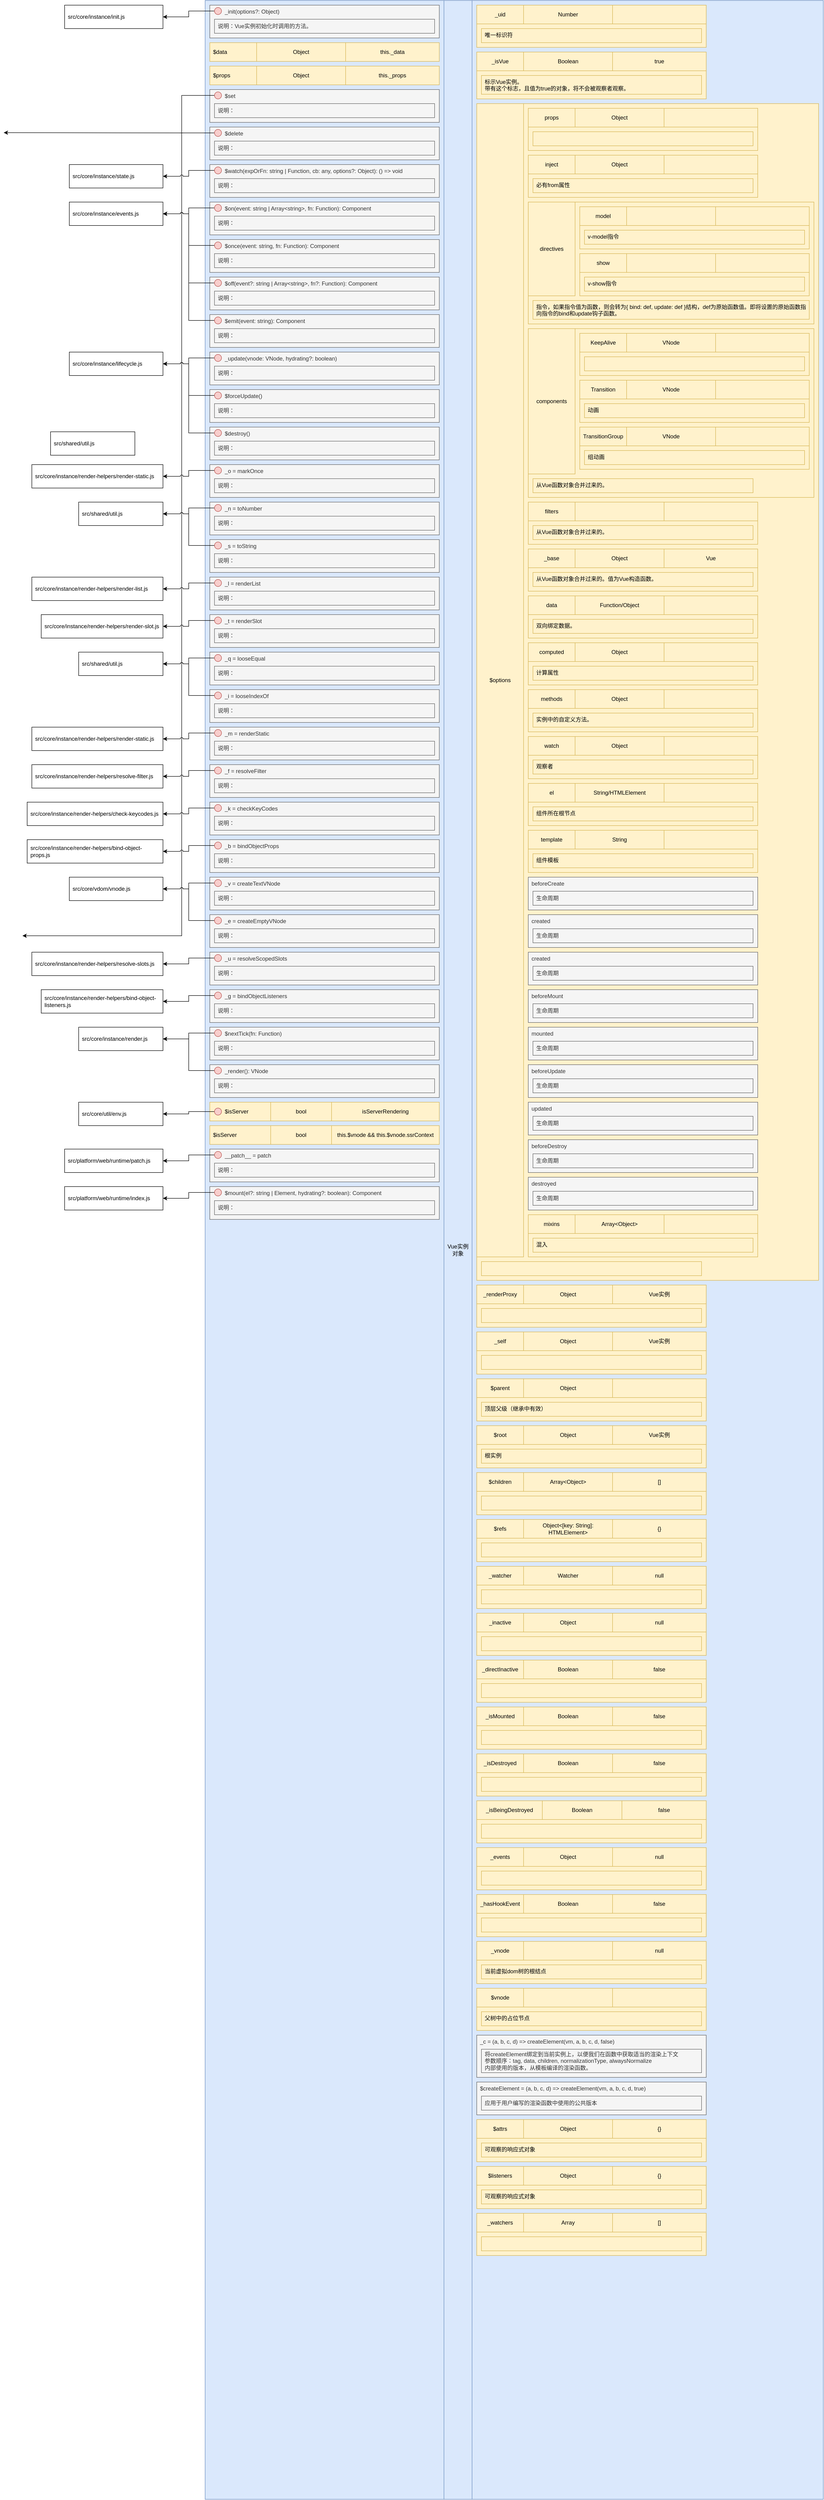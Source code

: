 <mxfile version="13.0.3" type="device"><diagram id="GzS70aibH8u70G5dNgFJ" name="第 1 页"><mxGraphModel dx="906" dy="680" grid="1" gridSize="10" guides="1" tooltips="1" connect="1" arrows="1" fold="1" page="1" pageScale="1" pageWidth="827" pageHeight="1169" math="0" shadow="0"><root><mxCell id="0"/><mxCell id="1" parent="0"/><mxCell id="uTLgopSPuoPGINCbT-oC-2" value="src/shared/util.js" style="rounded=0;whiteSpace=wrap;html=1;labelBackgroundColor=none;align=left;spacingLeft=5;spacingRight=5;" vertex="1" parent="1"><mxGeometry x="460" y="1130" width="180" height="50" as="geometry"/></mxCell><mxCell id="uTLgopSPuoPGINCbT-oC-5" value="" style="rounded=0;whiteSpace=wrap;html=1;fillColor=#dae8fc;strokeColor=#6c8ebf;" vertex="1" parent="1"><mxGeometry x="790" y="210" width="1320" height="5330" as="geometry"/></mxCell><mxCell id="uTLgopSPuoPGINCbT-oC-6" value="Vue实例对象" style="rounded=0;whiteSpace=wrap;html=1;spacingLeft=5;spacingRight=5;fillColor=#dae8fc;strokeColor=#6c8ebf;" vertex="1" parent="1"><mxGeometry x="1300" y="210" width="60" height="5330" as="geometry"/></mxCell><mxCell id="uTLgopSPuoPGINCbT-oC-7" value="_init(options?: Object)" style="rounded=0;whiteSpace=wrap;html=1;align=left;verticalAlign=top;spacingLeft=30;spacingRight=5;fillColor=#f5f5f5;strokeColor=#666666;fontColor=#333333;" vertex="1" parent="1"><mxGeometry x="800" y="220" width="490" height="70" as="geometry"/></mxCell><mxCell id="uTLgopSPuoPGINCbT-oC-8" style="edgeStyle=orthogonalEdgeStyle;rounded=0;orthogonalLoop=1;jettySize=auto;html=1;entryX=1;entryY=0.5;entryDx=0;entryDy=0;" edge="1" source="uTLgopSPuoPGINCbT-oC-9" target="uTLgopSPuoPGINCbT-oC-11" parent="1"><mxGeometry relative="1" as="geometry"/></mxCell><mxCell id="uTLgopSPuoPGINCbT-oC-9" value="" style="ellipse;whiteSpace=wrap;html=1;aspect=fixed;rounded=0;labelBackgroundColor=none;align=left;fillColor=#f8cecc;strokeColor=#b85450;" vertex="1" parent="1"><mxGeometry x="810" y="225" width="15" height="15" as="geometry"/></mxCell><mxCell id="uTLgopSPuoPGINCbT-oC-10" value="说明：Vue实例初始化时调用的方法。" style="rounded=0;whiteSpace=wrap;html=1;align=left;fillColor=#f5f5f5;strokeColor=#666666;fontColor=#333333;spacingLeft=5;spacingRight=5;" vertex="1" parent="1"><mxGeometry x="810" y="250" width="470" height="30" as="geometry"/></mxCell><mxCell id="uTLgopSPuoPGINCbT-oC-11" value="src/core/instance/init.js" style="rounded=0;whiteSpace=wrap;html=1;labelBackgroundColor=none;align=left;spacingLeft=5;spacingRight=5;" vertex="1" parent="1"><mxGeometry x="490" y="220" width="210" height="50" as="geometry"/></mxCell><mxCell id="uTLgopSPuoPGINCbT-oC-12" value="$data" style="rounded=0;whiteSpace=wrap;html=1;align=left;spacingLeft=5;spacingRight=5;fillColor=#fff2cc;strokeColor=#d6b656;" vertex="1" parent="1"><mxGeometry x="800" y="300" width="490" height="40" as="geometry"/></mxCell><mxCell id="uTLgopSPuoPGINCbT-oC-13" value="Object" style="rounded=0;whiteSpace=wrap;html=1;align=center;fillColor=#fff2cc;strokeColor=#d6b656;" vertex="1" parent="1"><mxGeometry x="900" y="300" width="190" height="40" as="geometry"/></mxCell><mxCell id="uTLgopSPuoPGINCbT-oC-14" value="this._data" style="rounded=0;whiteSpace=wrap;html=1;align=center;fillColor=#fff2cc;strokeColor=#d6b656;" vertex="1" parent="1"><mxGeometry x="1090" y="300" width="200" height="40" as="geometry"/></mxCell><mxCell id="uTLgopSPuoPGINCbT-oC-15" value="$props" style="rounded=0;whiteSpace=wrap;html=1;align=left;spacingLeft=5;spacingRight=5;fillColor=#fff2cc;strokeColor=#d6b656;" vertex="1" parent="1"><mxGeometry x="800" y="350" width="490" height="40" as="geometry"/></mxCell><mxCell id="uTLgopSPuoPGINCbT-oC-16" value="Object" style="rounded=0;whiteSpace=wrap;html=1;align=center;fillColor=#fff2cc;strokeColor=#d6b656;" vertex="1" parent="1"><mxGeometry x="900" y="350" width="190" height="40" as="geometry"/></mxCell><mxCell id="uTLgopSPuoPGINCbT-oC-17" value="this._props" style="rounded=0;whiteSpace=wrap;html=1;align=center;fillColor=#fff2cc;strokeColor=#d6b656;" vertex="1" parent="1"><mxGeometry x="1090" y="350" width="200" height="40" as="geometry"/></mxCell><mxCell id="uTLgopSPuoPGINCbT-oC-18" value="$set" style="rounded=0;whiteSpace=wrap;html=1;align=left;verticalAlign=top;spacingLeft=30;spacingRight=5;fillColor=#f5f5f5;strokeColor=#666666;fontColor=#333333;" vertex="1" parent="1"><mxGeometry x="800" y="400" width="490" height="70" as="geometry"/></mxCell><mxCell id="uTLgopSPuoPGINCbT-oC-19" style="edgeStyle=orthogonalEdgeStyle;rounded=0;orthogonalLoop=1;jettySize=auto;html=1;entryX=1;entryY=0.5;entryDx=0;entryDy=0;" edge="1" source="uTLgopSPuoPGINCbT-oC-20" parent="1"><mxGeometry relative="1" as="geometry"><Array as="points"><mxPoint x="740" y="413"/><mxPoint x="740" y="2205"/></Array><mxPoint x="400" y="2205" as="targetPoint"/></mxGeometry></mxCell><mxCell id="uTLgopSPuoPGINCbT-oC-20" value="" style="ellipse;whiteSpace=wrap;html=1;aspect=fixed;rounded=0;labelBackgroundColor=none;align=left;fillColor=#f8cecc;strokeColor=#b85450;" vertex="1" parent="1"><mxGeometry x="810" y="405" width="15" height="15" as="geometry"/></mxCell><mxCell id="uTLgopSPuoPGINCbT-oC-21" value="说明：" style="rounded=0;whiteSpace=wrap;html=1;align=left;fillColor=#f5f5f5;strokeColor=#666666;fontColor=#333333;spacingLeft=5;spacingRight=5;" vertex="1" parent="1"><mxGeometry x="810" y="430" width="470" height="30" as="geometry"/></mxCell><mxCell id="uTLgopSPuoPGINCbT-oC-22" value="$delete" style="rounded=0;whiteSpace=wrap;html=1;align=left;verticalAlign=top;spacingLeft=30;spacingRight=5;fillColor=#f5f5f5;strokeColor=#666666;fontColor=#333333;" vertex="1" parent="1"><mxGeometry x="800" y="480" width="490" height="70" as="geometry"/></mxCell><mxCell id="uTLgopSPuoPGINCbT-oC-23" style="edgeStyle=orthogonalEdgeStyle;rounded=0;orthogonalLoop=1;jettySize=auto;html=1;" edge="1" source="uTLgopSPuoPGINCbT-oC-24" parent="1"><mxGeometry relative="1" as="geometry"><Array as="points"><mxPoint x="740" y="492"/><mxPoint x="360" y="492"/></Array><mxPoint x="360" y="492" as="targetPoint"/></mxGeometry></mxCell><mxCell id="uTLgopSPuoPGINCbT-oC-24" value="" style="ellipse;whiteSpace=wrap;html=1;aspect=fixed;rounded=0;labelBackgroundColor=none;align=left;fillColor=#f8cecc;strokeColor=#b85450;" vertex="1" parent="1"><mxGeometry x="810" y="485" width="15" height="15" as="geometry"/></mxCell><mxCell id="uTLgopSPuoPGINCbT-oC-25" value="说明：" style="rounded=0;whiteSpace=wrap;html=1;align=left;fillColor=#f5f5f5;strokeColor=#666666;fontColor=#333333;spacingLeft=5;spacingRight=5;" vertex="1" parent="1"><mxGeometry x="810" y="510" width="470" height="30" as="geometry"/></mxCell><mxCell id="uTLgopSPuoPGINCbT-oC-26" value="$watch(expOrFn: string | Function, cb: any, options?: Object): () =&amp;gt; void" style="rounded=0;whiteSpace=wrap;html=1;align=left;verticalAlign=top;spacingLeft=30;spacingRight=5;fillColor=#f5f5f5;strokeColor=#666666;fontColor=#333333;" vertex="1" parent="1"><mxGeometry x="800" y="560" width="490" height="70" as="geometry"/></mxCell><mxCell id="uTLgopSPuoPGINCbT-oC-27" style="edgeStyle=orthogonalEdgeStyle;rounded=0;orthogonalLoop=1;jettySize=auto;html=1;entryX=1;entryY=0.5;entryDx=0;entryDy=0;jumpStyle=arc;" edge="1" source="uTLgopSPuoPGINCbT-oC-28" target="uTLgopSPuoPGINCbT-oC-30" parent="1"><mxGeometry relative="1" as="geometry"/></mxCell><mxCell id="uTLgopSPuoPGINCbT-oC-28" value="" style="ellipse;whiteSpace=wrap;html=1;aspect=fixed;rounded=0;labelBackgroundColor=none;align=left;fillColor=#f8cecc;strokeColor=#b85450;" vertex="1" parent="1"><mxGeometry x="810" y="565" width="15" height="15" as="geometry"/></mxCell><mxCell id="uTLgopSPuoPGINCbT-oC-29" value="说明：" style="rounded=0;whiteSpace=wrap;html=1;align=left;fillColor=#f5f5f5;strokeColor=#666666;fontColor=#333333;spacingLeft=5;spacingRight=5;" vertex="1" parent="1"><mxGeometry x="810" y="590" width="470" height="30" as="geometry"/></mxCell><mxCell id="uTLgopSPuoPGINCbT-oC-30" value="src/core/instance/state.js" style="rounded=0;whiteSpace=wrap;html=1;labelBackgroundColor=none;align=left;spacingLeft=5;spacingRight=5;" vertex="1" parent="1"><mxGeometry x="500" y="560" width="200" height="50" as="geometry"/></mxCell><mxCell id="uTLgopSPuoPGINCbT-oC-31" value="$on(event: string | Array&amp;lt;string&amp;gt;, fn: Function): Component" style="rounded=0;whiteSpace=wrap;html=1;align=left;verticalAlign=top;spacingLeft=30;spacingRight=5;fillColor=#f5f5f5;strokeColor=#666666;fontColor=#333333;" vertex="1" parent="1"><mxGeometry x="800" y="640" width="490" height="70" as="geometry"/></mxCell><mxCell id="uTLgopSPuoPGINCbT-oC-32" style="edgeStyle=orthogonalEdgeStyle;rounded=0;jumpStyle=arc;orthogonalLoop=1;jettySize=auto;html=1;entryX=1;entryY=0.5;entryDx=0;entryDy=0;" edge="1" source="uTLgopSPuoPGINCbT-oC-33" target="uTLgopSPuoPGINCbT-oC-47" parent="1"><mxGeometry relative="1" as="geometry"/></mxCell><mxCell id="uTLgopSPuoPGINCbT-oC-33" value="" style="ellipse;whiteSpace=wrap;html=1;aspect=fixed;rounded=0;labelBackgroundColor=none;align=left;fillColor=#f8cecc;strokeColor=#b85450;" vertex="1" parent="1"><mxGeometry x="810" y="645" width="15" height="15" as="geometry"/></mxCell><mxCell id="uTLgopSPuoPGINCbT-oC-34" value="说明：" style="rounded=0;whiteSpace=wrap;html=1;align=left;fillColor=#f5f5f5;strokeColor=#666666;fontColor=#333333;spacingLeft=5;spacingRight=5;" vertex="1" parent="1"><mxGeometry x="810" y="670" width="470" height="30" as="geometry"/></mxCell><mxCell id="uTLgopSPuoPGINCbT-oC-35" value="$once(event: string, fn: Function): Component" style="rounded=0;whiteSpace=wrap;html=1;align=left;verticalAlign=top;spacingLeft=30;spacingRight=5;fillColor=#f5f5f5;strokeColor=#666666;fontColor=#333333;" vertex="1" parent="1"><mxGeometry x="800" y="720" width="490" height="70" as="geometry"/></mxCell><mxCell id="uTLgopSPuoPGINCbT-oC-36" style="edgeStyle=orthogonalEdgeStyle;rounded=0;jumpStyle=arc;orthogonalLoop=1;jettySize=auto;html=1;entryX=1;entryY=0.5;entryDx=0;entryDy=0;" edge="1" source="uTLgopSPuoPGINCbT-oC-37" target="uTLgopSPuoPGINCbT-oC-47" parent="1"><mxGeometry relative="1" as="geometry"/></mxCell><mxCell id="uTLgopSPuoPGINCbT-oC-37" value="" style="ellipse;whiteSpace=wrap;html=1;aspect=fixed;rounded=0;labelBackgroundColor=none;align=left;fillColor=#f8cecc;strokeColor=#b85450;" vertex="1" parent="1"><mxGeometry x="810" y="725" width="15" height="15" as="geometry"/></mxCell><mxCell id="uTLgopSPuoPGINCbT-oC-38" value="说明：" style="rounded=0;whiteSpace=wrap;html=1;align=left;fillColor=#f5f5f5;strokeColor=#666666;fontColor=#333333;spacingLeft=5;spacingRight=5;" vertex="1" parent="1"><mxGeometry x="810" y="750" width="470" height="30" as="geometry"/></mxCell><mxCell id="uTLgopSPuoPGINCbT-oC-39" value="$off(event?: string | Array&amp;lt;string&amp;gt;, fn?: Function): Component" style="rounded=0;whiteSpace=wrap;html=1;align=left;verticalAlign=top;spacingLeft=30;spacingRight=5;fillColor=#f5f5f5;strokeColor=#666666;fontColor=#333333;" vertex="1" parent="1"><mxGeometry x="800" y="800" width="490" height="70" as="geometry"/></mxCell><mxCell id="uTLgopSPuoPGINCbT-oC-40" style="edgeStyle=orthogonalEdgeStyle;rounded=0;jumpStyle=arc;orthogonalLoop=1;jettySize=auto;html=1;entryX=1;entryY=0.5;entryDx=0;entryDy=0;" edge="1" source="uTLgopSPuoPGINCbT-oC-41" target="uTLgopSPuoPGINCbT-oC-47" parent="1"><mxGeometry relative="1" as="geometry"/></mxCell><mxCell id="uTLgopSPuoPGINCbT-oC-41" value="" style="ellipse;whiteSpace=wrap;html=1;aspect=fixed;rounded=0;labelBackgroundColor=none;align=left;fillColor=#f8cecc;strokeColor=#b85450;" vertex="1" parent="1"><mxGeometry x="810" y="805" width="15" height="15" as="geometry"/></mxCell><mxCell id="uTLgopSPuoPGINCbT-oC-42" value="说明：" style="rounded=0;whiteSpace=wrap;html=1;align=left;fillColor=#f5f5f5;strokeColor=#666666;fontColor=#333333;spacingLeft=5;spacingRight=5;" vertex="1" parent="1"><mxGeometry x="810" y="830" width="470" height="30" as="geometry"/></mxCell><mxCell id="uTLgopSPuoPGINCbT-oC-43" value="$emit(event: string): Component" style="rounded=0;whiteSpace=wrap;html=1;align=left;verticalAlign=top;spacingLeft=30;spacingRight=5;fillColor=#f5f5f5;strokeColor=#666666;fontColor=#333333;" vertex="1" parent="1"><mxGeometry x="800" y="880" width="490" height="70" as="geometry"/></mxCell><mxCell id="uTLgopSPuoPGINCbT-oC-44" style="edgeStyle=orthogonalEdgeStyle;rounded=0;jumpStyle=arc;orthogonalLoop=1;jettySize=auto;html=1;entryX=1;entryY=0.5;entryDx=0;entryDy=0;" edge="1" source="uTLgopSPuoPGINCbT-oC-45" target="uTLgopSPuoPGINCbT-oC-47" parent="1"><mxGeometry relative="1" as="geometry"/></mxCell><mxCell id="uTLgopSPuoPGINCbT-oC-45" value="" style="ellipse;whiteSpace=wrap;html=1;aspect=fixed;rounded=0;labelBackgroundColor=none;align=left;fillColor=#f8cecc;strokeColor=#b85450;" vertex="1" parent="1"><mxGeometry x="810" y="885" width="15" height="15" as="geometry"/></mxCell><mxCell id="uTLgopSPuoPGINCbT-oC-46" value="说明：" style="rounded=0;whiteSpace=wrap;html=1;align=left;fillColor=#f5f5f5;strokeColor=#666666;fontColor=#333333;spacingLeft=5;spacingRight=5;" vertex="1" parent="1"><mxGeometry x="810" y="910" width="470" height="30" as="geometry"/></mxCell><mxCell id="uTLgopSPuoPGINCbT-oC-47" value="src/core/instance/events.js" style="rounded=0;whiteSpace=wrap;html=1;labelBackgroundColor=none;align=left;spacingLeft=5;spacingRight=5;" vertex="1" parent="1"><mxGeometry x="500" y="640" width="200" height="50" as="geometry"/></mxCell><mxCell id="uTLgopSPuoPGINCbT-oC-48" value="src/core/instance/lifecycle.js" style="rounded=0;whiteSpace=wrap;html=1;labelBackgroundColor=none;align=left;spacingLeft=5;spacingRight=5;" vertex="1" parent="1"><mxGeometry x="500" y="960" width="200" height="50" as="geometry"/></mxCell><mxCell id="uTLgopSPuoPGINCbT-oC-49" value="_update(vnode: VNode, hydrating?: boolean)" style="rounded=0;whiteSpace=wrap;html=1;align=left;verticalAlign=top;spacingLeft=30;spacingRight=5;fillColor=#f5f5f5;strokeColor=#666666;fontColor=#333333;" vertex="1" parent="1"><mxGeometry x="800" y="960" width="490" height="70" as="geometry"/></mxCell><mxCell id="uTLgopSPuoPGINCbT-oC-50" style="edgeStyle=orthogonalEdgeStyle;rounded=0;jumpStyle=arc;orthogonalLoop=1;jettySize=auto;html=1;entryX=1;entryY=0.5;entryDx=0;entryDy=0;" edge="1" source="uTLgopSPuoPGINCbT-oC-51" target="uTLgopSPuoPGINCbT-oC-48" parent="1"><mxGeometry relative="1" as="geometry"/></mxCell><mxCell id="uTLgopSPuoPGINCbT-oC-51" value="" style="ellipse;whiteSpace=wrap;html=1;aspect=fixed;rounded=0;labelBackgroundColor=none;align=left;fillColor=#f8cecc;strokeColor=#b85450;" vertex="1" parent="1"><mxGeometry x="810" y="965" width="15" height="15" as="geometry"/></mxCell><mxCell id="uTLgopSPuoPGINCbT-oC-52" value="说明：" style="rounded=0;whiteSpace=wrap;html=1;align=left;fillColor=#f5f5f5;strokeColor=#666666;fontColor=#333333;spacingLeft=5;spacingRight=5;" vertex="1" parent="1"><mxGeometry x="810" y="990" width="470" height="30" as="geometry"/></mxCell><mxCell id="uTLgopSPuoPGINCbT-oC-53" value="$forceUpdate()" style="rounded=0;whiteSpace=wrap;html=1;align=left;verticalAlign=top;spacingLeft=30;spacingRight=5;fillColor=#f5f5f5;strokeColor=#666666;fontColor=#333333;" vertex="1" parent="1"><mxGeometry x="800" y="1040" width="490" height="70" as="geometry"/></mxCell><mxCell id="uTLgopSPuoPGINCbT-oC-54" style="edgeStyle=orthogonalEdgeStyle;rounded=0;jumpStyle=arc;orthogonalLoop=1;jettySize=auto;html=1;entryX=1;entryY=0.5;entryDx=0;entryDy=0;" edge="1" source="uTLgopSPuoPGINCbT-oC-55" target="uTLgopSPuoPGINCbT-oC-48" parent="1"><mxGeometry relative="1" as="geometry"/></mxCell><mxCell id="uTLgopSPuoPGINCbT-oC-55" value="" style="ellipse;whiteSpace=wrap;html=1;aspect=fixed;rounded=0;labelBackgroundColor=none;align=left;fillColor=#f8cecc;strokeColor=#b85450;" vertex="1" parent="1"><mxGeometry x="810" y="1045" width="15" height="15" as="geometry"/></mxCell><mxCell id="uTLgopSPuoPGINCbT-oC-56" value="说明：" style="rounded=0;whiteSpace=wrap;html=1;align=left;fillColor=#f5f5f5;strokeColor=#666666;fontColor=#333333;spacingLeft=5;spacingRight=5;" vertex="1" parent="1"><mxGeometry x="810" y="1070" width="470" height="30" as="geometry"/></mxCell><mxCell id="uTLgopSPuoPGINCbT-oC-57" value="$destroy()" style="rounded=0;whiteSpace=wrap;html=1;align=left;verticalAlign=top;spacingLeft=30;spacingRight=5;fillColor=#f5f5f5;strokeColor=#666666;fontColor=#333333;" vertex="1" parent="1"><mxGeometry x="800" y="1120" width="490" height="70" as="geometry"/></mxCell><mxCell id="uTLgopSPuoPGINCbT-oC-58" style="edgeStyle=orthogonalEdgeStyle;rounded=0;jumpStyle=arc;orthogonalLoop=1;jettySize=auto;html=1;entryX=1;entryY=0.5;entryDx=0;entryDy=0;" edge="1" source="uTLgopSPuoPGINCbT-oC-59" target="uTLgopSPuoPGINCbT-oC-48" parent="1"><mxGeometry relative="1" as="geometry"/></mxCell><mxCell id="uTLgopSPuoPGINCbT-oC-59" value="" style="ellipse;whiteSpace=wrap;html=1;aspect=fixed;rounded=0;labelBackgroundColor=none;align=left;fillColor=#f8cecc;strokeColor=#b85450;" vertex="1" parent="1"><mxGeometry x="810" y="1125" width="15" height="15" as="geometry"/></mxCell><mxCell id="uTLgopSPuoPGINCbT-oC-60" value="说明：" style="rounded=0;whiteSpace=wrap;html=1;align=left;fillColor=#f5f5f5;strokeColor=#666666;fontColor=#333333;spacingLeft=5;spacingRight=5;" vertex="1" parent="1"><mxGeometry x="810" y="1150" width="470" height="30" as="geometry"/></mxCell><mxCell id="uTLgopSPuoPGINCbT-oC-61" value="src/core/instance/render-helpers/render-static.js" style="rounded=0;whiteSpace=wrap;html=1;labelBackgroundColor=none;align=left;spacingLeft=5;spacingRight=5;" vertex="1" parent="1"><mxGeometry x="420" y="1200" width="280" height="50" as="geometry"/></mxCell><mxCell id="uTLgopSPuoPGINCbT-oC-62" value="src/core/instance/render.js" style="rounded=0;whiteSpace=wrap;html=1;labelBackgroundColor=none;align=left;spacingLeft=5;spacingRight=5;" vertex="1" parent="1"><mxGeometry x="520" y="2400" width="180" height="50" as="geometry"/></mxCell><mxCell id="uTLgopSPuoPGINCbT-oC-63" value="_o = markOnce" style="rounded=0;whiteSpace=wrap;html=1;align=left;verticalAlign=top;spacingLeft=30;spacingRight=5;fillColor=#f5f5f5;strokeColor=#666666;fontColor=#333333;" vertex="1" parent="1"><mxGeometry x="800" y="1200" width="490" height="70" as="geometry"/></mxCell><mxCell id="uTLgopSPuoPGINCbT-oC-64" style="edgeStyle=orthogonalEdgeStyle;rounded=0;jumpStyle=arc;orthogonalLoop=1;jettySize=auto;html=1;entryX=1;entryY=0.5;entryDx=0;entryDy=0;" edge="1" source="uTLgopSPuoPGINCbT-oC-65" target="uTLgopSPuoPGINCbT-oC-61" parent="1"><mxGeometry relative="1" as="geometry"/></mxCell><mxCell id="uTLgopSPuoPGINCbT-oC-65" value="" style="ellipse;whiteSpace=wrap;html=1;aspect=fixed;rounded=0;labelBackgroundColor=none;align=left;fillColor=#f8cecc;strokeColor=#b85450;" vertex="1" parent="1"><mxGeometry x="810" y="1205" width="15" height="15" as="geometry"/></mxCell><mxCell id="uTLgopSPuoPGINCbT-oC-66" value="说明：" style="rounded=0;whiteSpace=wrap;html=1;align=left;fillColor=#f5f5f5;strokeColor=#666666;fontColor=#333333;spacingLeft=5;spacingRight=5;" vertex="1" parent="1"><mxGeometry x="810" y="1230" width="470" height="30" as="geometry"/></mxCell><mxCell id="uTLgopSPuoPGINCbT-oC-67" value="src/core/instance/render-helpers/bind-object-listeners.js" style="rounded=0;whiteSpace=wrap;html=1;labelBackgroundColor=none;align=left;spacingLeft=5;spacingRight=5;" vertex="1" parent="1"><mxGeometry x="440" y="2320" width="260" height="50" as="geometry"/></mxCell><mxCell id="uTLgopSPuoPGINCbT-oC-68" value="_n = toNumber" style="rounded=0;whiteSpace=wrap;html=1;align=left;verticalAlign=top;spacingLeft=30;spacingRight=5;fillColor=#f5f5f5;strokeColor=#666666;fontColor=#333333;" vertex="1" parent="1"><mxGeometry x="800" y="1280" width="490" height="70" as="geometry"/></mxCell><mxCell id="uTLgopSPuoPGINCbT-oC-69" style="edgeStyle=orthogonalEdgeStyle;rounded=0;jumpStyle=arc;orthogonalLoop=1;jettySize=auto;html=1;entryX=1;entryY=0.5;entryDx=0;entryDy=0;" edge="1" source="uTLgopSPuoPGINCbT-oC-70" target="uTLgopSPuoPGINCbT-oC-124" parent="1"><mxGeometry relative="1" as="geometry"/></mxCell><mxCell id="uTLgopSPuoPGINCbT-oC-70" value="" style="ellipse;whiteSpace=wrap;html=1;aspect=fixed;rounded=0;labelBackgroundColor=none;align=left;fillColor=#f8cecc;strokeColor=#b85450;" vertex="1" parent="1"><mxGeometry x="810" y="1285" width="15" height="15" as="geometry"/></mxCell><mxCell id="uTLgopSPuoPGINCbT-oC-71" value="说明：" style="rounded=0;whiteSpace=wrap;html=1;align=left;fillColor=#f5f5f5;strokeColor=#666666;fontColor=#333333;spacingLeft=5;spacingRight=5;" vertex="1" parent="1"><mxGeometry x="810" y="1310" width="470" height="30" as="geometry"/></mxCell><mxCell id="uTLgopSPuoPGINCbT-oC-72" value="_s = toString" style="rounded=0;whiteSpace=wrap;html=1;align=left;verticalAlign=top;spacingLeft=30;spacingRight=5;fillColor=#f5f5f5;strokeColor=#666666;fontColor=#333333;" vertex="1" parent="1"><mxGeometry x="800" y="1360" width="490" height="70" as="geometry"/></mxCell><mxCell id="uTLgopSPuoPGINCbT-oC-73" style="edgeStyle=orthogonalEdgeStyle;rounded=0;jumpStyle=arc;orthogonalLoop=1;jettySize=auto;html=1;entryX=1;entryY=0.5;entryDx=0;entryDy=0;" edge="1" source="uTLgopSPuoPGINCbT-oC-74" target="uTLgopSPuoPGINCbT-oC-124" parent="1"><mxGeometry relative="1" as="geometry"/></mxCell><mxCell id="uTLgopSPuoPGINCbT-oC-74" value="" style="ellipse;whiteSpace=wrap;html=1;aspect=fixed;rounded=0;labelBackgroundColor=none;align=left;fillColor=#f8cecc;strokeColor=#b85450;" vertex="1" parent="1"><mxGeometry x="810" y="1365" width="15" height="15" as="geometry"/></mxCell><mxCell id="uTLgopSPuoPGINCbT-oC-75" value="说明：" style="rounded=0;whiteSpace=wrap;html=1;align=left;fillColor=#f5f5f5;strokeColor=#666666;fontColor=#333333;spacingLeft=5;spacingRight=5;" vertex="1" parent="1"><mxGeometry x="810" y="1390" width="470" height="30" as="geometry"/></mxCell><mxCell id="uTLgopSPuoPGINCbT-oC-76" value="_l = renderList" style="rounded=0;whiteSpace=wrap;html=1;align=left;verticalAlign=top;spacingLeft=30;spacingRight=5;fillColor=#f5f5f5;strokeColor=#666666;fontColor=#333333;" vertex="1" parent="1"><mxGeometry x="800" y="1440" width="490" height="70" as="geometry"/></mxCell><mxCell id="uTLgopSPuoPGINCbT-oC-77" style="edgeStyle=orthogonalEdgeStyle;rounded=0;jumpStyle=arc;orthogonalLoop=1;jettySize=auto;html=1;entryX=1;entryY=0.5;entryDx=0;entryDy=0;" edge="1" source="uTLgopSPuoPGINCbT-oC-78" target="uTLgopSPuoPGINCbT-oC-125" parent="1"><mxGeometry relative="1" as="geometry"/></mxCell><mxCell id="uTLgopSPuoPGINCbT-oC-78" value="" style="ellipse;whiteSpace=wrap;html=1;aspect=fixed;rounded=0;labelBackgroundColor=none;align=left;fillColor=#f8cecc;strokeColor=#b85450;" vertex="1" parent="1"><mxGeometry x="810" y="1445" width="15" height="15" as="geometry"/></mxCell><mxCell id="uTLgopSPuoPGINCbT-oC-79" value="说明：" style="rounded=0;whiteSpace=wrap;html=1;align=left;fillColor=#f5f5f5;strokeColor=#666666;fontColor=#333333;spacingLeft=5;spacingRight=5;" vertex="1" parent="1"><mxGeometry x="810" y="1470" width="470" height="30" as="geometry"/></mxCell><mxCell id="uTLgopSPuoPGINCbT-oC-80" value="_t = renderSlot" style="rounded=0;whiteSpace=wrap;html=1;align=left;verticalAlign=top;spacingLeft=30;spacingRight=5;fillColor=#f5f5f5;strokeColor=#666666;fontColor=#333333;" vertex="1" parent="1"><mxGeometry x="800" y="1520" width="490" height="70" as="geometry"/></mxCell><mxCell id="uTLgopSPuoPGINCbT-oC-81" style="edgeStyle=orthogonalEdgeStyle;rounded=0;jumpStyle=arc;orthogonalLoop=1;jettySize=auto;html=1;entryX=1;entryY=0.5;entryDx=0;entryDy=0;" edge="1" source="uTLgopSPuoPGINCbT-oC-82" target="uTLgopSPuoPGINCbT-oC-126" parent="1"><mxGeometry relative="1" as="geometry"/></mxCell><mxCell id="uTLgopSPuoPGINCbT-oC-82" value="" style="ellipse;whiteSpace=wrap;html=1;aspect=fixed;rounded=0;labelBackgroundColor=none;align=left;fillColor=#f8cecc;strokeColor=#b85450;" vertex="1" parent="1"><mxGeometry x="810" y="1525" width="15" height="15" as="geometry"/></mxCell><mxCell id="uTLgopSPuoPGINCbT-oC-83" value="说明：" style="rounded=0;whiteSpace=wrap;html=1;align=left;fillColor=#f5f5f5;strokeColor=#666666;fontColor=#333333;spacingLeft=5;spacingRight=5;" vertex="1" parent="1"><mxGeometry x="810" y="1550" width="470" height="30" as="geometry"/></mxCell><mxCell id="uTLgopSPuoPGINCbT-oC-84" value="_q = looseEqual" style="rounded=0;whiteSpace=wrap;html=1;align=left;verticalAlign=top;spacingLeft=30;spacingRight=5;fillColor=#f5f5f5;strokeColor=#666666;fontColor=#333333;" vertex="1" parent="1"><mxGeometry x="800" y="1600" width="490" height="70" as="geometry"/></mxCell><mxCell id="uTLgopSPuoPGINCbT-oC-85" style="edgeStyle=orthogonalEdgeStyle;rounded=0;jumpStyle=arc;orthogonalLoop=1;jettySize=auto;html=1;entryX=1;entryY=0.5;entryDx=0;entryDy=0;" edge="1" source="uTLgopSPuoPGINCbT-oC-86" target="uTLgopSPuoPGINCbT-oC-127" parent="1"><mxGeometry relative="1" as="geometry"/></mxCell><mxCell id="uTLgopSPuoPGINCbT-oC-86" value="" style="ellipse;whiteSpace=wrap;html=1;aspect=fixed;rounded=0;labelBackgroundColor=none;align=left;fillColor=#f8cecc;strokeColor=#b85450;" vertex="1" parent="1"><mxGeometry x="810" y="1605" width="15" height="15" as="geometry"/></mxCell><mxCell id="uTLgopSPuoPGINCbT-oC-87" value="说明：" style="rounded=0;whiteSpace=wrap;html=1;align=left;fillColor=#f5f5f5;strokeColor=#666666;fontColor=#333333;spacingLeft=5;spacingRight=5;" vertex="1" parent="1"><mxGeometry x="810" y="1630" width="470" height="30" as="geometry"/></mxCell><mxCell id="uTLgopSPuoPGINCbT-oC-88" value="_i = looseIndexOf" style="rounded=0;whiteSpace=wrap;html=1;align=left;verticalAlign=top;spacingLeft=30;spacingRight=5;fillColor=#f5f5f5;strokeColor=#666666;fontColor=#333333;" vertex="1" parent="1"><mxGeometry x="800" y="1680" width="490" height="70" as="geometry"/></mxCell><mxCell id="uTLgopSPuoPGINCbT-oC-89" style="edgeStyle=orthogonalEdgeStyle;rounded=0;jumpStyle=arc;orthogonalLoop=1;jettySize=auto;html=1;entryX=1;entryY=0.5;entryDx=0;entryDy=0;" edge="1" source="uTLgopSPuoPGINCbT-oC-90" target="uTLgopSPuoPGINCbT-oC-127" parent="1"><mxGeometry relative="1" as="geometry"/></mxCell><mxCell id="uTLgopSPuoPGINCbT-oC-90" value="" style="ellipse;whiteSpace=wrap;html=1;aspect=fixed;rounded=0;labelBackgroundColor=none;align=left;fillColor=#f8cecc;strokeColor=#b85450;" vertex="1" parent="1"><mxGeometry x="810" y="1685" width="15" height="15" as="geometry"/></mxCell><mxCell id="uTLgopSPuoPGINCbT-oC-91" value="说明：" style="rounded=0;whiteSpace=wrap;html=1;align=left;fillColor=#f5f5f5;strokeColor=#666666;fontColor=#333333;spacingLeft=5;spacingRight=5;" vertex="1" parent="1"><mxGeometry x="810" y="1710" width="470" height="30" as="geometry"/></mxCell><mxCell id="uTLgopSPuoPGINCbT-oC-92" value="_m = renderStatic" style="rounded=0;whiteSpace=wrap;html=1;align=left;verticalAlign=top;spacingLeft=30;spacingRight=5;fillColor=#f5f5f5;strokeColor=#666666;fontColor=#333333;" vertex="1" parent="1"><mxGeometry x="800" y="1760" width="490" height="70" as="geometry"/></mxCell><mxCell id="uTLgopSPuoPGINCbT-oC-93" style="edgeStyle=orthogonalEdgeStyle;rounded=0;jumpStyle=arc;orthogonalLoop=1;jettySize=auto;html=1;entryX=1;entryY=0.5;entryDx=0;entryDy=0;" edge="1" source="uTLgopSPuoPGINCbT-oC-94" target="uTLgopSPuoPGINCbT-oC-128" parent="1"><mxGeometry relative="1" as="geometry"/></mxCell><mxCell id="uTLgopSPuoPGINCbT-oC-94" value="" style="ellipse;whiteSpace=wrap;html=1;aspect=fixed;rounded=0;labelBackgroundColor=none;align=left;fillColor=#f8cecc;strokeColor=#b85450;" vertex="1" parent="1"><mxGeometry x="810" y="1765" width="15" height="15" as="geometry"/></mxCell><mxCell id="uTLgopSPuoPGINCbT-oC-95" value="说明：" style="rounded=0;whiteSpace=wrap;html=1;align=left;fillColor=#f5f5f5;strokeColor=#666666;fontColor=#333333;spacingLeft=5;spacingRight=5;" vertex="1" parent="1"><mxGeometry x="810" y="1790" width="470" height="30" as="geometry"/></mxCell><mxCell id="uTLgopSPuoPGINCbT-oC-96" value="_f = resolveFilter" style="rounded=0;whiteSpace=wrap;html=1;align=left;verticalAlign=top;spacingLeft=30;spacingRight=5;fillColor=#f5f5f5;strokeColor=#666666;fontColor=#333333;" vertex="1" parent="1"><mxGeometry x="800" y="1840" width="490" height="70" as="geometry"/></mxCell><mxCell id="uTLgopSPuoPGINCbT-oC-97" style="edgeStyle=orthogonalEdgeStyle;rounded=0;jumpStyle=arc;orthogonalLoop=1;jettySize=auto;html=1;entryX=1;entryY=0.5;entryDx=0;entryDy=0;" edge="1" source="uTLgopSPuoPGINCbT-oC-98" target="uTLgopSPuoPGINCbT-oC-129" parent="1"><mxGeometry relative="1" as="geometry"/></mxCell><mxCell id="uTLgopSPuoPGINCbT-oC-98" value="" style="ellipse;whiteSpace=wrap;html=1;aspect=fixed;rounded=0;labelBackgroundColor=none;align=left;fillColor=#f8cecc;strokeColor=#b85450;" vertex="1" parent="1"><mxGeometry x="810" y="1845" width="15" height="15" as="geometry"/></mxCell><mxCell id="uTLgopSPuoPGINCbT-oC-99" value="说明：" style="rounded=0;whiteSpace=wrap;html=1;align=left;fillColor=#f5f5f5;strokeColor=#666666;fontColor=#333333;spacingLeft=5;spacingRight=5;" vertex="1" parent="1"><mxGeometry x="810" y="1870" width="470" height="30" as="geometry"/></mxCell><mxCell id="uTLgopSPuoPGINCbT-oC-100" value="_k = checkKeyCodes" style="rounded=0;whiteSpace=wrap;html=1;align=left;verticalAlign=top;spacingLeft=30;spacingRight=5;fillColor=#f5f5f5;strokeColor=#666666;fontColor=#333333;" vertex="1" parent="1"><mxGeometry x="800" y="1920" width="490" height="70" as="geometry"/></mxCell><mxCell id="uTLgopSPuoPGINCbT-oC-101" style="edgeStyle=orthogonalEdgeStyle;rounded=0;jumpStyle=arc;orthogonalLoop=1;jettySize=auto;html=1;entryX=1;entryY=0.5;entryDx=0;entryDy=0;" edge="1" source="uTLgopSPuoPGINCbT-oC-102" target="uTLgopSPuoPGINCbT-oC-130" parent="1"><mxGeometry relative="1" as="geometry"/></mxCell><mxCell id="uTLgopSPuoPGINCbT-oC-102" value="" style="ellipse;whiteSpace=wrap;html=1;aspect=fixed;rounded=0;labelBackgroundColor=none;align=left;fillColor=#f8cecc;strokeColor=#b85450;" vertex="1" parent="1"><mxGeometry x="810" y="1925" width="15" height="15" as="geometry"/></mxCell><mxCell id="uTLgopSPuoPGINCbT-oC-103" value="说明：" style="rounded=0;whiteSpace=wrap;html=1;align=left;fillColor=#f5f5f5;strokeColor=#666666;fontColor=#333333;spacingLeft=5;spacingRight=5;" vertex="1" parent="1"><mxGeometry x="810" y="1950" width="470" height="30" as="geometry"/></mxCell><mxCell id="uTLgopSPuoPGINCbT-oC-104" value="_b = bindObjectProps" style="rounded=0;whiteSpace=wrap;html=1;align=left;verticalAlign=top;spacingLeft=30;spacingRight=5;fillColor=#f5f5f5;strokeColor=#666666;fontColor=#333333;" vertex="1" parent="1"><mxGeometry x="800" y="2000" width="490" height="70" as="geometry"/></mxCell><mxCell id="uTLgopSPuoPGINCbT-oC-105" style="edgeStyle=orthogonalEdgeStyle;rounded=0;jumpStyle=arc;orthogonalLoop=1;jettySize=auto;html=1;entryX=1;entryY=0.5;entryDx=0;entryDy=0;" edge="1" source="uTLgopSPuoPGINCbT-oC-106" target="uTLgopSPuoPGINCbT-oC-131" parent="1"><mxGeometry relative="1" as="geometry"/></mxCell><mxCell id="uTLgopSPuoPGINCbT-oC-106" value="" style="ellipse;whiteSpace=wrap;html=1;aspect=fixed;rounded=0;labelBackgroundColor=none;align=left;fillColor=#f8cecc;strokeColor=#b85450;" vertex="1" parent="1"><mxGeometry x="810" y="2005" width="15" height="15" as="geometry"/></mxCell><mxCell id="uTLgopSPuoPGINCbT-oC-107" value="说明：" style="rounded=0;whiteSpace=wrap;html=1;align=left;fillColor=#f5f5f5;strokeColor=#666666;fontColor=#333333;spacingLeft=5;spacingRight=5;" vertex="1" parent="1"><mxGeometry x="810" y="2030" width="470" height="30" as="geometry"/></mxCell><mxCell id="uTLgopSPuoPGINCbT-oC-108" value="_v = createTextVNode" style="rounded=0;whiteSpace=wrap;html=1;align=left;verticalAlign=top;spacingLeft=30;spacingRight=5;fillColor=#f5f5f5;strokeColor=#666666;fontColor=#333333;" vertex="1" parent="1"><mxGeometry x="800" y="2080" width="490" height="70" as="geometry"/></mxCell><mxCell id="uTLgopSPuoPGINCbT-oC-109" style="edgeStyle=orthogonalEdgeStyle;rounded=0;jumpStyle=arc;orthogonalLoop=1;jettySize=auto;html=1;entryX=1;entryY=0.5;entryDx=0;entryDy=0;" edge="1" source="uTLgopSPuoPGINCbT-oC-110" target="uTLgopSPuoPGINCbT-oC-132" parent="1"><mxGeometry relative="1" as="geometry"/></mxCell><mxCell id="uTLgopSPuoPGINCbT-oC-110" value="" style="ellipse;whiteSpace=wrap;html=1;aspect=fixed;rounded=0;labelBackgroundColor=none;align=left;fillColor=#f8cecc;strokeColor=#b85450;" vertex="1" parent="1"><mxGeometry x="810" y="2085" width="15" height="15" as="geometry"/></mxCell><mxCell id="uTLgopSPuoPGINCbT-oC-111" value="说明：" style="rounded=0;whiteSpace=wrap;html=1;align=left;fillColor=#f5f5f5;strokeColor=#666666;fontColor=#333333;spacingLeft=5;spacingRight=5;" vertex="1" parent="1"><mxGeometry x="810" y="2110" width="470" height="30" as="geometry"/></mxCell><mxCell id="uTLgopSPuoPGINCbT-oC-112" value="_e = createEmptyVNode" style="rounded=0;whiteSpace=wrap;html=1;align=left;verticalAlign=top;spacingLeft=30;spacingRight=5;fillColor=#f5f5f5;strokeColor=#666666;fontColor=#333333;" vertex="1" parent="1"><mxGeometry x="800" y="2160" width="490" height="70" as="geometry"/></mxCell><mxCell id="uTLgopSPuoPGINCbT-oC-113" style="edgeStyle=orthogonalEdgeStyle;rounded=0;jumpStyle=arc;orthogonalLoop=1;jettySize=auto;html=1;entryX=1;entryY=0.5;entryDx=0;entryDy=0;" edge="1" source="uTLgopSPuoPGINCbT-oC-114" target="uTLgopSPuoPGINCbT-oC-132" parent="1"><mxGeometry relative="1" as="geometry"/></mxCell><mxCell id="uTLgopSPuoPGINCbT-oC-114" value="" style="ellipse;whiteSpace=wrap;html=1;aspect=fixed;rounded=0;labelBackgroundColor=none;align=left;fillColor=#f8cecc;strokeColor=#b85450;" vertex="1" parent="1"><mxGeometry x="810" y="2165" width="15" height="15" as="geometry"/></mxCell><mxCell id="uTLgopSPuoPGINCbT-oC-115" value="说明：" style="rounded=0;whiteSpace=wrap;html=1;align=left;fillColor=#f5f5f5;strokeColor=#666666;fontColor=#333333;spacingLeft=5;spacingRight=5;" vertex="1" parent="1"><mxGeometry x="810" y="2190" width="470" height="30" as="geometry"/></mxCell><mxCell id="uTLgopSPuoPGINCbT-oC-116" value="_u = resolveScopedSlots" style="rounded=0;whiteSpace=wrap;html=1;align=left;verticalAlign=top;spacingLeft=30;spacingRight=5;fillColor=#f5f5f5;strokeColor=#666666;fontColor=#333333;" vertex="1" parent="1"><mxGeometry x="800" y="2240" width="490" height="70" as="geometry"/></mxCell><mxCell id="uTLgopSPuoPGINCbT-oC-117" style="edgeStyle=orthogonalEdgeStyle;rounded=0;jumpStyle=arc;orthogonalLoop=1;jettySize=auto;html=1;entryX=1;entryY=0.5;entryDx=0;entryDy=0;" edge="1" source="uTLgopSPuoPGINCbT-oC-118" target="uTLgopSPuoPGINCbT-oC-133" parent="1"><mxGeometry relative="1" as="geometry"/></mxCell><mxCell id="uTLgopSPuoPGINCbT-oC-118" value="" style="ellipse;whiteSpace=wrap;html=1;aspect=fixed;rounded=0;labelBackgroundColor=none;align=left;fillColor=#f8cecc;strokeColor=#b85450;" vertex="1" parent="1"><mxGeometry x="810" y="2245" width="15" height="15" as="geometry"/></mxCell><mxCell id="uTLgopSPuoPGINCbT-oC-119" value="说明：" style="rounded=0;whiteSpace=wrap;html=1;align=left;fillColor=#f5f5f5;strokeColor=#666666;fontColor=#333333;spacingLeft=5;spacingRight=5;" vertex="1" parent="1"><mxGeometry x="810" y="2270" width="470" height="30" as="geometry"/></mxCell><mxCell id="uTLgopSPuoPGINCbT-oC-120" value="_g = bindObjectListeners" style="rounded=0;whiteSpace=wrap;html=1;align=left;verticalAlign=top;spacingLeft=30;spacingRight=5;fillColor=#f5f5f5;strokeColor=#666666;fontColor=#333333;" vertex="1" parent="1"><mxGeometry x="800" y="2320" width="490" height="70" as="geometry"/></mxCell><mxCell id="uTLgopSPuoPGINCbT-oC-121" style="edgeStyle=orthogonalEdgeStyle;rounded=0;jumpStyle=arc;orthogonalLoop=1;jettySize=auto;html=1;entryX=1;entryY=0.5;entryDx=0;entryDy=0;" edge="1" source="uTLgopSPuoPGINCbT-oC-122" target="uTLgopSPuoPGINCbT-oC-67" parent="1"><mxGeometry relative="1" as="geometry"/></mxCell><mxCell id="uTLgopSPuoPGINCbT-oC-122" value="" style="ellipse;whiteSpace=wrap;html=1;aspect=fixed;rounded=0;labelBackgroundColor=none;align=left;fillColor=#f8cecc;strokeColor=#b85450;" vertex="1" parent="1"><mxGeometry x="810" y="2325" width="15" height="15" as="geometry"/></mxCell><mxCell id="uTLgopSPuoPGINCbT-oC-123" value="说明：" style="rounded=0;whiteSpace=wrap;html=1;align=left;fillColor=#f5f5f5;strokeColor=#666666;fontColor=#333333;spacingLeft=5;spacingRight=5;" vertex="1" parent="1"><mxGeometry x="810" y="2350" width="470" height="30" as="geometry"/></mxCell><mxCell id="uTLgopSPuoPGINCbT-oC-124" value="src/shared/util.js" style="rounded=0;whiteSpace=wrap;html=1;labelBackgroundColor=none;align=left;spacingLeft=5;spacingRight=5;" vertex="1" parent="1"><mxGeometry x="520" y="1280" width="180" height="50" as="geometry"/></mxCell><mxCell id="uTLgopSPuoPGINCbT-oC-125" value="src/core/instance/render-helpers/render-list.js" style="rounded=0;whiteSpace=wrap;html=1;labelBackgroundColor=none;align=left;spacingLeft=5;spacingRight=5;" vertex="1" parent="1"><mxGeometry x="420" y="1440" width="280" height="50" as="geometry"/></mxCell><mxCell id="uTLgopSPuoPGINCbT-oC-126" value="src/core/instance/render-helpers/render-slot.js" style="rounded=0;whiteSpace=wrap;html=1;labelBackgroundColor=none;align=left;spacingLeft=5;spacingRight=5;" vertex="1" parent="1"><mxGeometry x="440" y="1520" width="260" height="50" as="geometry"/></mxCell><mxCell id="uTLgopSPuoPGINCbT-oC-127" value="src/shared/util.js" style="rounded=0;whiteSpace=wrap;html=1;labelBackgroundColor=none;align=left;spacingLeft=5;spacingRight=5;" vertex="1" parent="1"><mxGeometry x="520" y="1600" width="180" height="50" as="geometry"/></mxCell><mxCell id="uTLgopSPuoPGINCbT-oC-128" value="src/core/instance/render-helpers/render-static.js" style="rounded=0;whiteSpace=wrap;html=1;labelBackgroundColor=none;align=left;spacingLeft=5;spacingRight=5;" vertex="1" parent="1"><mxGeometry x="420" y="1760" width="280" height="50" as="geometry"/></mxCell><mxCell id="uTLgopSPuoPGINCbT-oC-129" value="src/core/instance/render-helpers/resolve-filter.js" style="rounded=0;whiteSpace=wrap;html=1;labelBackgroundColor=none;align=left;spacingLeft=5;spacingRight=5;" vertex="1" parent="1"><mxGeometry x="420" y="1840" width="280" height="50" as="geometry"/></mxCell><mxCell id="uTLgopSPuoPGINCbT-oC-130" value="src/core/instance/render-helpers/check-keycodes.js" style="rounded=0;whiteSpace=wrap;html=1;labelBackgroundColor=none;align=left;spacingLeft=5;spacingRight=5;" vertex="1" parent="1"><mxGeometry x="410" y="1920" width="290" height="50" as="geometry"/></mxCell><mxCell id="uTLgopSPuoPGINCbT-oC-131" value="src/core/instance/render-helpers/bind-object-props.js" style="rounded=0;whiteSpace=wrap;html=1;labelBackgroundColor=none;align=left;spacingLeft=5;spacingRight=5;" vertex="1" parent="1"><mxGeometry x="410" y="2000" width="290" height="50" as="geometry"/></mxCell><mxCell id="uTLgopSPuoPGINCbT-oC-132" value="src/core/vdom/vnode.js" style="rounded=0;whiteSpace=wrap;html=1;labelBackgroundColor=none;align=left;spacingLeft=5;spacingRight=5;" vertex="1" parent="1"><mxGeometry x="500" y="2080" width="200" height="50" as="geometry"/></mxCell><mxCell id="uTLgopSPuoPGINCbT-oC-133" value="src/core/instance/render-helpers/resolve-slots.js" style="rounded=0;whiteSpace=wrap;html=1;labelBackgroundColor=none;align=left;spacingLeft=5;spacingRight=5;" vertex="1" parent="1"><mxGeometry x="420" y="2240" width="280" height="50" as="geometry"/></mxCell><mxCell id="uTLgopSPuoPGINCbT-oC-134" value="$nextTick(fn: Function)" style="rounded=0;whiteSpace=wrap;html=1;align=left;verticalAlign=top;spacingLeft=30;spacingRight=5;fillColor=#f5f5f5;strokeColor=#666666;fontColor=#333333;" vertex="1" parent="1"><mxGeometry x="800" y="2400" width="490" height="70" as="geometry"/></mxCell><mxCell id="uTLgopSPuoPGINCbT-oC-135" style="edgeStyle=orthogonalEdgeStyle;rounded=0;jumpStyle=arc;orthogonalLoop=1;jettySize=auto;html=1;entryX=1;entryY=0.5;entryDx=0;entryDy=0;" edge="1" source="uTLgopSPuoPGINCbT-oC-136" target="uTLgopSPuoPGINCbT-oC-62" parent="1"><mxGeometry relative="1" as="geometry"/></mxCell><mxCell id="uTLgopSPuoPGINCbT-oC-136" value="" style="ellipse;whiteSpace=wrap;html=1;aspect=fixed;rounded=0;labelBackgroundColor=none;align=left;fillColor=#f8cecc;strokeColor=#b85450;" vertex="1" parent="1"><mxGeometry x="810" y="2405" width="15" height="15" as="geometry"/></mxCell><mxCell id="uTLgopSPuoPGINCbT-oC-137" value="说明：" style="rounded=0;whiteSpace=wrap;html=1;align=left;fillColor=#f5f5f5;strokeColor=#666666;fontColor=#333333;spacingLeft=5;spacingRight=5;" vertex="1" parent="1"><mxGeometry x="810" y="2430" width="470" height="30" as="geometry"/></mxCell><mxCell id="uTLgopSPuoPGINCbT-oC-138" value="_render(): VNode" style="rounded=0;whiteSpace=wrap;html=1;align=left;verticalAlign=top;spacingLeft=30;spacingRight=5;fillColor=#f5f5f5;strokeColor=#666666;fontColor=#333333;" vertex="1" parent="1"><mxGeometry x="800" y="2480" width="490" height="70" as="geometry"/></mxCell><mxCell id="uTLgopSPuoPGINCbT-oC-139" style="edgeStyle=orthogonalEdgeStyle;rounded=0;jumpStyle=arc;orthogonalLoop=1;jettySize=auto;html=1;entryX=1;entryY=0.5;entryDx=0;entryDy=0;" edge="1" source="uTLgopSPuoPGINCbT-oC-140" target="uTLgopSPuoPGINCbT-oC-62" parent="1"><mxGeometry relative="1" as="geometry"/></mxCell><mxCell id="uTLgopSPuoPGINCbT-oC-140" value="" style="ellipse;whiteSpace=wrap;html=1;aspect=fixed;rounded=0;labelBackgroundColor=none;align=left;fillColor=#f8cecc;strokeColor=#b85450;" vertex="1" parent="1"><mxGeometry x="810" y="2485" width="15" height="15" as="geometry"/></mxCell><mxCell id="uTLgopSPuoPGINCbT-oC-141" value="说明：" style="rounded=0;whiteSpace=wrap;html=1;align=left;fillColor=#f5f5f5;strokeColor=#666666;fontColor=#333333;spacingLeft=5;spacingRight=5;" vertex="1" parent="1"><mxGeometry x="810" y="2510" width="470" height="30" as="geometry"/></mxCell><mxCell id="uTLgopSPuoPGINCbT-oC-142" value="$isServer" style="rounded=0;whiteSpace=wrap;html=1;align=left;spacingLeft=30;spacingRight=5;fillColor=#fff2cc;strokeColor=#d6b656;" vertex="1" parent="1"><mxGeometry x="800" y="2560" width="490" height="40" as="geometry"/></mxCell><mxCell id="uTLgopSPuoPGINCbT-oC-143" value="bool" style="rounded=0;whiteSpace=wrap;html=1;align=center;fillColor=#fff2cc;strokeColor=#d6b656;" vertex="1" parent="1"><mxGeometry x="930" y="2560" width="130" height="40" as="geometry"/></mxCell><mxCell id="uTLgopSPuoPGINCbT-oC-144" value="isServerRendering" style="rounded=0;whiteSpace=wrap;html=1;align=center;fillColor=#fff2cc;strokeColor=#d6b656;" vertex="1" parent="1"><mxGeometry x="1060" y="2560" width="230" height="40" as="geometry"/></mxCell><mxCell id="uTLgopSPuoPGINCbT-oC-145" style="edgeStyle=orthogonalEdgeStyle;rounded=0;jumpStyle=arc;orthogonalLoop=1;jettySize=auto;html=1;entryX=1;entryY=0.5;entryDx=0;entryDy=0;" edge="1" source="uTLgopSPuoPGINCbT-oC-146" target="uTLgopSPuoPGINCbT-oC-147" parent="1"><mxGeometry relative="1" as="geometry"/></mxCell><mxCell id="uTLgopSPuoPGINCbT-oC-146" value="" style="ellipse;whiteSpace=wrap;html=1;aspect=fixed;rounded=0;labelBackgroundColor=none;align=left;fillColor=#f8cecc;strokeColor=#b85450;" vertex="1" parent="1"><mxGeometry x="810" y="2572.5" width="15" height="15" as="geometry"/></mxCell><mxCell id="uTLgopSPuoPGINCbT-oC-147" value="src/core/util/env.js" style="rounded=0;whiteSpace=wrap;html=1;labelBackgroundColor=none;align=left;spacingLeft=5;spacingRight=5;" vertex="1" parent="1"><mxGeometry x="520" y="2560" width="180" height="50" as="geometry"/></mxCell><mxCell id="uTLgopSPuoPGINCbT-oC-148" value="$isServer" style="rounded=0;whiteSpace=wrap;html=1;align=left;spacingLeft=5;spacingRight=5;fillColor=#fff2cc;strokeColor=#d6b656;" vertex="1" parent="1"><mxGeometry x="800" y="2610" width="490" height="40" as="geometry"/></mxCell><mxCell id="uTLgopSPuoPGINCbT-oC-149" value="bool" style="rounded=0;whiteSpace=wrap;html=1;align=center;fillColor=#fff2cc;strokeColor=#d6b656;" vertex="1" parent="1"><mxGeometry x="930" y="2610" width="130" height="40" as="geometry"/></mxCell><mxCell id="uTLgopSPuoPGINCbT-oC-150" value="this.$vnode &amp;amp;&amp;amp; this.$vnode.ssrContext" style="rounded=0;whiteSpace=wrap;html=1;align=center;fillColor=#fff2cc;strokeColor=#d6b656;" vertex="1" parent="1"><mxGeometry x="1060" y="2610" width="230" height="40" as="geometry"/></mxCell><mxCell id="uTLgopSPuoPGINCbT-oC-151" value="__patch__ =&amp;nbsp;patch" style="rounded=0;whiteSpace=wrap;html=1;align=left;verticalAlign=top;spacingLeft=30;spacingRight=5;fillColor=#f5f5f5;strokeColor=#666666;fontColor=#333333;" vertex="1" parent="1"><mxGeometry x="800" y="2660" width="490" height="70" as="geometry"/></mxCell><mxCell id="uTLgopSPuoPGINCbT-oC-152" style="edgeStyle=orthogonalEdgeStyle;rounded=0;jumpStyle=arc;orthogonalLoop=1;jettySize=auto;html=1;entryX=1;entryY=0.5;entryDx=0;entryDy=0;" edge="1" source="uTLgopSPuoPGINCbT-oC-153" target="uTLgopSPuoPGINCbT-oC-155" parent="1"><mxGeometry relative="1" as="geometry"/></mxCell><mxCell id="uTLgopSPuoPGINCbT-oC-153" value="" style="ellipse;whiteSpace=wrap;html=1;aspect=fixed;rounded=0;labelBackgroundColor=none;align=left;fillColor=#f8cecc;strokeColor=#b85450;" vertex="1" parent="1"><mxGeometry x="810" y="2665" width="15" height="15" as="geometry"/></mxCell><mxCell id="uTLgopSPuoPGINCbT-oC-154" value="说明：" style="rounded=0;whiteSpace=wrap;html=1;align=left;fillColor=#f5f5f5;strokeColor=#666666;fontColor=#333333;spacingLeft=5;spacingRight=5;" vertex="1" parent="1"><mxGeometry x="810" y="2690" width="470" height="30" as="geometry"/></mxCell><mxCell id="uTLgopSPuoPGINCbT-oC-155" value="src/platform/web/runtime/patch.js" style="rounded=0;whiteSpace=wrap;html=1;labelBackgroundColor=none;align=left;spacingLeft=5;spacingRight=5;" vertex="1" parent="1"><mxGeometry x="490" y="2660" width="210" height="50" as="geometry"/></mxCell><mxCell id="uTLgopSPuoPGINCbT-oC-156" value="$mount(el?: string | Element, hydrating?: boolean): Component" style="rounded=0;whiteSpace=wrap;html=1;align=left;verticalAlign=top;spacingLeft=30;spacingRight=5;fillColor=#f5f5f5;strokeColor=#666666;fontColor=#333333;" vertex="1" parent="1"><mxGeometry x="800" y="2740" width="490" height="70" as="geometry"/></mxCell><mxCell id="uTLgopSPuoPGINCbT-oC-157" style="edgeStyle=orthogonalEdgeStyle;rounded=0;jumpStyle=arc;orthogonalLoop=1;jettySize=auto;html=1;entryX=1;entryY=0.5;entryDx=0;entryDy=0;" edge="1" source="uTLgopSPuoPGINCbT-oC-158" target="uTLgopSPuoPGINCbT-oC-160" parent="1"><mxGeometry relative="1" as="geometry"/></mxCell><mxCell id="uTLgopSPuoPGINCbT-oC-158" value="" style="ellipse;whiteSpace=wrap;html=1;aspect=fixed;rounded=0;labelBackgroundColor=none;align=left;fillColor=#f8cecc;strokeColor=#b85450;" vertex="1" parent="1"><mxGeometry x="810" y="2745" width="15" height="15" as="geometry"/></mxCell><mxCell id="uTLgopSPuoPGINCbT-oC-159" value="说明：" style="rounded=0;whiteSpace=wrap;html=1;align=left;fillColor=#f5f5f5;strokeColor=#666666;fontColor=#333333;spacingLeft=5;spacingRight=5;" vertex="1" parent="1"><mxGeometry x="810" y="2770" width="470" height="30" as="geometry"/></mxCell><mxCell id="uTLgopSPuoPGINCbT-oC-160" value="src/platform/web/runtime/index.js" style="rounded=0;whiteSpace=wrap;html=1;labelBackgroundColor=none;align=left;spacingLeft=5;spacingRight=5;" vertex="1" parent="1"><mxGeometry x="490" y="2740" width="210" height="50" as="geometry"/></mxCell><mxCell id="uTLgopSPuoPGINCbT-oC-161" value="" style="rounded=0;whiteSpace=wrap;html=1;align=left;spacingLeft=5;spacingRight=5;fillColor=#fff2cc;strokeColor=#d6b656;" vertex="1" parent="1"><mxGeometry x="1370" y="220" width="490" height="90" as="geometry"/></mxCell><mxCell id="uTLgopSPuoPGINCbT-oC-162" value="Number" style="rounded=0;whiteSpace=wrap;html=1;align=center;fillColor=#fff2cc;strokeColor=#d6b656;" vertex="1" parent="1"><mxGeometry x="1470" y="220" width="190" height="40" as="geometry"/></mxCell><mxCell id="uTLgopSPuoPGINCbT-oC-163" value="" style="rounded=0;whiteSpace=wrap;html=1;align=center;fillColor=#fff2cc;strokeColor=#d6b656;" vertex="1" parent="1"><mxGeometry x="1660" y="220" width="200" height="40" as="geometry"/></mxCell><mxCell id="uTLgopSPuoPGINCbT-oC-166" value="&lt;span style=&quot;text-align: left&quot;&gt;_uid&lt;/span&gt;" style="rounded=0;whiteSpace=wrap;html=1;align=center;fillColor=#fff2cc;strokeColor=#d6b656;" vertex="1" parent="1"><mxGeometry x="1370" y="220" width="100" height="40" as="geometry"/></mxCell><mxCell id="uTLgopSPuoPGINCbT-oC-168" value="唯一标识符" style="rounded=0;whiteSpace=wrap;html=1;align=left;fillColor=#fff2cc;strokeColor=#d6b656;spacingLeft=5;verticalAlign=top;spacingRight=5;" vertex="1" parent="1"><mxGeometry x="1380" y="270" width="470" height="30" as="geometry"/></mxCell><mxCell id="uTLgopSPuoPGINCbT-oC-169" value="" style="rounded=0;whiteSpace=wrap;html=1;align=left;spacingLeft=5;spacingRight=5;fillColor=#fff2cc;strokeColor=#d6b656;" vertex="1" parent="1"><mxGeometry x="1370" y="320" width="490" height="100" as="geometry"/></mxCell><mxCell id="uTLgopSPuoPGINCbT-oC-170" value="Boolean" style="rounded=0;whiteSpace=wrap;html=1;align=center;fillColor=#fff2cc;strokeColor=#d6b656;" vertex="1" parent="1"><mxGeometry x="1470" y="320" width="190" height="40" as="geometry"/></mxCell><mxCell id="uTLgopSPuoPGINCbT-oC-171" value="true" style="rounded=0;whiteSpace=wrap;html=1;align=center;fillColor=#fff2cc;strokeColor=#d6b656;" vertex="1" parent="1"><mxGeometry x="1660" y="320" width="200" height="40" as="geometry"/></mxCell><mxCell id="uTLgopSPuoPGINCbT-oC-172" value="_isVue" style="rounded=0;whiteSpace=wrap;html=1;align=center;fillColor=#fff2cc;strokeColor=#d6b656;" vertex="1" parent="1"><mxGeometry x="1370" y="320" width="100" height="40" as="geometry"/></mxCell><mxCell id="uTLgopSPuoPGINCbT-oC-173" value="标示Vue实例。&lt;br&gt;带有这个标志，且值为true的对象，将不会被观察者观察。" style="rounded=0;whiteSpace=wrap;html=1;align=left;fillColor=#fff2cc;strokeColor=#d6b656;spacingLeft=5;verticalAlign=top;spacingRight=5;" vertex="1" parent="1"><mxGeometry x="1380" y="370" width="470" height="40" as="geometry"/></mxCell><mxCell id="uTLgopSPuoPGINCbT-oC-174" value="" style="rounded=0;whiteSpace=wrap;html=1;align=left;spacingLeft=5;spacingRight=5;fillColor=#fff2cc;strokeColor=#d6b656;" vertex="1" parent="1"><mxGeometry x="1370" y="430" width="730" height="2510" as="geometry"/></mxCell><mxCell id="uTLgopSPuoPGINCbT-oC-177" value="$options" style="rounded=0;whiteSpace=wrap;html=1;align=center;fillColor=#fff2cc;strokeColor=#d6b656;" vertex="1" parent="1"><mxGeometry x="1370" y="430" width="100" height="2460" as="geometry"/></mxCell><mxCell id="uTLgopSPuoPGINCbT-oC-178" value="" style="rounded=0;whiteSpace=wrap;html=1;align=left;fillColor=#fff2cc;strokeColor=#d6b656;spacingLeft=5;verticalAlign=top;spacingRight=5;" vertex="1" parent="1"><mxGeometry x="1380" y="2900" width="470" height="30" as="geometry"/></mxCell><mxCell id="uTLgopSPuoPGINCbT-oC-183" value="" style="rounded=0;whiteSpace=wrap;html=1;align=left;spacingLeft=5;spacingRight=5;fillColor=#fff2cc;strokeColor=#d6b656;" vertex="1" parent="1"><mxGeometry x="1480" y="440" width="490" height="90" as="geometry"/></mxCell><mxCell id="uTLgopSPuoPGINCbT-oC-184" value="Object" style="rounded=0;whiteSpace=wrap;html=1;align=center;fillColor=#fff2cc;strokeColor=#d6b656;" vertex="1" parent="1"><mxGeometry x="1580" y="440" width="190" height="40" as="geometry"/></mxCell><mxCell id="uTLgopSPuoPGINCbT-oC-185" value="" style="rounded=0;whiteSpace=wrap;html=1;align=center;fillColor=#fff2cc;strokeColor=#d6b656;" vertex="1" parent="1"><mxGeometry x="1770" y="440" width="200" height="40" as="geometry"/></mxCell><mxCell id="uTLgopSPuoPGINCbT-oC-186" value="&lt;span&gt;props&lt;/span&gt;" style="rounded=0;whiteSpace=wrap;html=1;align=center;fillColor=#fff2cc;strokeColor=#d6b656;" vertex="1" parent="1"><mxGeometry x="1480" y="440" width="100" height="40" as="geometry"/></mxCell><mxCell id="uTLgopSPuoPGINCbT-oC-187" value="" style="rounded=0;whiteSpace=wrap;html=1;align=left;fillColor=#fff2cc;strokeColor=#d6b656;spacingLeft=5;verticalAlign=top;spacingRight=5;" vertex="1" parent="1"><mxGeometry x="1490" y="490" width="470" height="30" as="geometry"/></mxCell><mxCell id="uTLgopSPuoPGINCbT-oC-188" value="" style="rounded=0;whiteSpace=wrap;html=1;align=left;spacingLeft=5;spacingRight=5;fillColor=#fff2cc;strokeColor=#d6b656;" vertex="1" parent="1"><mxGeometry x="1480" y="540" width="490" height="90" as="geometry"/></mxCell><mxCell id="uTLgopSPuoPGINCbT-oC-189" value="Object" style="rounded=0;whiteSpace=wrap;html=1;align=center;fillColor=#fff2cc;strokeColor=#d6b656;" vertex="1" parent="1"><mxGeometry x="1580" y="540" width="190" height="40" as="geometry"/></mxCell><mxCell id="uTLgopSPuoPGINCbT-oC-190" value="" style="rounded=0;whiteSpace=wrap;html=1;align=center;fillColor=#fff2cc;strokeColor=#d6b656;" vertex="1" parent="1"><mxGeometry x="1770" y="540" width="200" height="40" as="geometry"/></mxCell><mxCell id="uTLgopSPuoPGINCbT-oC-191" value="inject" style="rounded=0;whiteSpace=wrap;html=1;align=center;fillColor=#fff2cc;strokeColor=#d6b656;" vertex="1" parent="1"><mxGeometry x="1480" y="540" width="100" height="40" as="geometry"/></mxCell><mxCell id="uTLgopSPuoPGINCbT-oC-192" value="必有from属性" style="rounded=0;whiteSpace=wrap;html=1;align=left;fillColor=#fff2cc;strokeColor=#d6b656;spacingLeft=5;verticalAlign=top;spacingRight=5;" vertex="1" parent="1"><mxGeometry x="1490" y="590" width="470" height="30" as="geometry"/></mxCell><mxCell id="uTLgopSPuoPGINCbT-oC-193" value="" style="rounded=0;whiteSpace=wrap;html=1;align=left;spacingLeft=5;spacingRight=5;fillColor=#fff2cc;strokeColor=#d6b656;" vertex="1" parent="1"><mxGeometry x="1480" y="640" width="610" height="260" as="geometry"/></mxCell><mxCell id="uTLgopSPuoPGINCbT-oC-196" value="directives" style="rounded=0;whiteSpace=wrap;html=1;align=center;fillColor=#fff2cc;strokeColor=#d6b656;" vertex="1" parent="1"><mxGeometry x="1480" y="640" width="100" height="200" as="geometry"/></mxCell><mxCell id="uTLgopSPuoPGINCbT-oC-197" value="指令，如果指令值为函数，则会转为{ bind: def, update: def }结构，def为原始函数值。即将设置的原始函数指向指令的bind和update钩子函数。" style="rounded=0;whiteSpace=wrap;html=1;align=left;fillColor=#fff2cc;strokeColor=#d6b656;spacingLeft=5;verticalAlign=top;spacingRight=5;" vertex="1" parent="1"><mxGeometry x="1490" y="850" width="590" height="40" as="geometry"/></mxCell><mxCell id="uTLgopSPuoPGINCbT-oC-198" value="" style="rounded=0;whiteSpace=wrap;html=1;align=left;fillColor=#fff2cc;strokeColor=#d6b656;spacingLeft=5;verticalAlign=top;spacingRight=5;" vertex="1" parent="1"><mxGeometry x="1480" y="910" width="610" height="360" as="geometry"/></mxCell><mxCell id="uTLgopSPuoPGINCbT-oC-199" value="components" style="rounded=0;whiteSpace=wrap;html=1;align=center;fillColor=#fff2cc;strokeColor=#d6b656;" vertex="1" parent="1"><mxGeometry x="1480" y="910" width="100" height="310" as="geometry"/></mxCell><mxCell id="uTLgopSPuoPGINCbT-oC-200" value="" style="rounded=0;whiteSpace=wrap;html=1;align=left;spacingLeft=5;spacingRight=5;fillColor=#fff2cc;strokeColor=#d6b656;" vertex="1" parent="1"><mxGeometry x="1590" y="920" width="490" height="90" as="geometry"/></mxCell><mxCell id="uTLgopSPuoPGINCbT-oC-201" value="VNode" style="rounded=0;whiteSpace=wrap;html=1;align=center;fillColor=#fff2cc;strokeColor=#d6b656;" vertex="1" parent="1"><mxGeometry x="1690" y="920" width="190" height="40" as="geometry"/></mxCell><mxCell id="uTLgopSPuoPGINCbT-oC-202" value="" style="rounded=0;whiteSpace=wrap;html=1;align=center;fillColor=#fff2cc;strokeColor=#d6b656;" vertex="1" parent="1"><mxGeometry x="1880" y="920" width="200" height="40" as="geometry"/></mxCell><mxCell id="uTLgopSPuoPGINCbT-oC-203" value="KeepAlive" style="rounded=0;whiteSpace=wrap;html=1;align=center;fillColor=#fff2cc;strokeColor=#d6b656;" vertex="1" parent="1"><mxGeometry x="1590" y="920" width="100" height="40" as="geometry"/></mxCell><mxCell id="uTLgopSPuoPGINCbT-oC-204" value="" style="rounded=0;whiteSpace=wrap;html=1;align=left;fillColor=#fff2cc;strokeColor=#d6b656;spacingLeft=5;verticalAlign=top;spacingRight=5;" vertex="1" parent="1"><mxGeometry x="1600" y="970" width="470" height="30" as="geometry"/></mxCell><mxCell id="uTLgopSPuoPGINCbT-oC-205" value="" style="rounded=0;whiteSpace=wrap;html=1;align=left;spacingLeft=5;spacingRight=5;fillColor=#fff2cc;strokeColor=#d6b656;" vertex="1" parent="1"><mxGeometry x="1590" y="1020" width="490" height="90" as="geometry"/></mxCell><mxCell id="uTLgopSPuoPGINCbT-oC-206" value="VNode" style="rounded=0;whiteSpace=wrap;html=1;align=center;fillColor=#fff2cc;strokeColor=#d6b656;" vertex="1" parent="1"><mxGeometry x="1690" y="1020" width="190" height="40" as="geometry"/></mxCell><mxCell id="uTLgopSPuoPGINCbT-oC-207" value="" style="rounded=0;whiteSpace=wrap;html=1;align=center;fillColor=#fff2cc;strokeColor=#d6b656;" vertex="1" parent="1"><mxGeometry x="1880" y="1020" width="200" height="40" as="geometry"/></mxCell><mxCell id="uTLgopSPuoPGINCbT-oC-208" value="Transition" style="rounded=0;whiteSpace=wrap;html=1;align=center;fillColor=#fff2cc;strokeColor=#d6b656;" vertex="1" parent="1"><mxGeometry x="1590" y="1020" width="100" height="40" as="geometry"/></mxCell><mxCell id="uTLgopSPuoPGINCbT-oC-209" value="动画" style="rounded=0;whiteSpace=wrap;html=1;align=left;fillColor=#fff2cc;strokeColor=#d6b656;spacingLeft=5;verticalAlign=top;spacingRight=5;" vertex="1" parent="1"><mxGeometry x="1600" y="1070" width="470" height="30" as="geometry"/></mxCell><mxCell id="uTLgopSPuoPGINCbT-oC-210" value="" style="rounded=0;whiteSpace=wrap;html=1;align=left;spacingLeft=5;spacingRight=5;fillColor=#fff2cc;strokeColor=#d6b656;" vertex="1" parent="1"><mxGeometry x="1590" y="1120" width="490" height="90" as="geometry"/></mxCell><mxCell id="uTLgopSPuoPGINCbT-oC-211" value="VNode" style="rounded=0;whiteSpace=wrap;html=1;align=center;fillColor=#fff2cc;strokeColor=#d6b656;" vertex="1" parent="1"><mxGeometry x="1690" y="1120" width="190" height="40" as="geometry"/></mxCell><mxCell id="uTLgopSPuoPGINCbT-oC-212" value="" style="rounded=0;whiteSpace=wrap;html=1;align=center;fillColor=#fff2cc;strokeColor=#d6b656;" vertex="1" parent="1"><mxGeometry x="1880" y="1120" width="200" height="40" as="geometry"/></mxCell><mxCell id="uTLgopSPuoPGINCbT-oC-213" value="TransitionGroup" style="rounded=0;whiteSpace=wrap;html=1;align=center;fillColor=#fff2cc;strokeColor=#d6b656;" vertex="1" parent="1"><mxGeometry x="1590" y="1120" width="100" height="40" as="geometry"/></mxCell><mxCell id="uTLgopSPuoPGINCbT-oC-214" value="组动画" style="rounded=0;whiteSpace=wrap;html=1;align=left;fillColor=#fff2cc;strokeColor=#d6b656;spacingLeft=5;verticalAlign=top;spacingRight=5;" vertex="1" parent="1"><mxGeometry x="1600" y="1170" width="470" height="30" as="geometry"/></mxCell><mxCell id="uTLgopSPuoPGINCbT-oC-215" value="" style="rounded=0;whiteSpace=wrap;html=1;align=left;spacingLeft=5;spacingRight=5;fillColor=#fff2cc;strokeColor=#d6b656;" vertex="1" parent="1"><mxGeometry x="1590" y="650" width="490" height="90" as="geometry"/></mxCell><mxCell id="uTLgopSPuoPGINCbT-oC-216" value="" style="rounded=0;whiteSpace=wrap;html=1;align=center;fillColor=#fff2cc;strokeColor=#d6b656;" vertex="1" parent="1"><mxGeometry x="1690" y="650" width="190" height="40" as="geometry"/></mxCell><mxCell id="uTLgopSPuoPGINCbT-oC-217" value="" style="rounded=0;whiteSpace=wrap;html=1;align=center;fillColor=#fff2cc;strokeColor=#d6b656;" vertex="1" parent="1"><mxGeometry x="1880" y="650" width="200" height="40" as="geometry"/></mxCell><mxCell id="uTLgopSPuoPGINCbT-oC-218" value="model" style="rounded=0;whiteSpace=wrap;html=1;align=center;fillColor=#fff2cc;strokeColor=#d6b656;" vertex="1" parent="1"><mxGeometry x="1590" y="650" width="100" height="40" as="geometry"/></mxCell><mxCell id="uTLgopSPuoPGINCbT-oC-219" value="v-model指令" style="rounded=0;whiteSpace=wrap;html=1;align=left;fillColor=#fff2cc;strokeColor=#d6b656;spacingLeft=5;verticalAlign=top;spacingRight=5;" vertex="1" parent="1"><mxGeometry x="1600" y="700" width="470" height="30" as="geometry"/></mxCell><mxCell id="uTLgopSPuoPGINCbT-oC-220" value="" style="rounded=0;whiteSpace=wrap;html=1;align=left;spacingLeft=5;spacingRight=5;fillColor=#fff2cc;strokeColor=#d6b656;" vertex="1" parent="1"><mxGeometry x="1590" y="750" width="490" height="90" as="geometry"/></mxCell><mxCell id="uTLgopSPuoPGINCbT-oC-221" value="" style="rounded=0;whiteSpace=wrap;html=1;align=center;fillColor=#fff2cc;strokeColor=#d6b656;" vertex="1" parent="1"><mxGeometry x="1690" y="750" width="190" height="40" as="geometry"/></mxCell><mxCell id="uTLgopSPuoPGINCbT-oC-222" value="" style="rounded=0;whiteSpace=wrap;html=1;align=center;fillColor=#fff2cc;strokeColor=#d6b656;" vertex="1" parent="1"><mxGeometry x="1880" y="750" width="200" height="40" as="geometry"/></mxCell><mxCell id="uTLgopSPuoPGINCbT-oC-223" value="show" style="rounded=0;whiteSpace=wrap;html=1;align=center;fillColor=#fff2cc;strokeColor=#d6b656;" vertex="1" parent="1"><mxGeometry x="1590" y="750" width="100" height="40" as="geometry"/></mxCell><mxCell id="uTLgopSPuoPGINCbT-oC-224" value="v-show指令" style="rounded=0;whiteSpace=wrap;html=1;align=left;fillColor=#fff2cc;strokeColor=#d6b656;spacingLeft=5;verticalAlign=top;spacingRight=5;" vertex="1" parent="1"><mxGeometry x="1600" y="800" width="470" height="30" as="geometry"/></mxCell><mxCell id="uTLgopSPuoPGINCbT-oC-225" value="" style="rounded=0;whiteSpace=wrap;html=1;align=left;spacingLeft=5;spacingRight=5;fillColor=#fff2cc;strokeColor=#d6b656;" vertex="1" parent="1"><mxGeometry x="1480" y="1280" width="490" height="90" as="geometry"/></mxCell><mxCell id="uTLgopSPuoPGINCbT-oC-226" value="" style="rounded=0;whiteSpace=wrap;html=1;align=center;fillColor=#fff2cc;strokeColor=#d6b656;" vertex="1" parent="1"><mxGeometry x="1580" y="1280" width="190" height="40" as="geometry"/></mxCell><mxCell id="uTLgopSPuoPGINCbT-oC-227" value="" style="rounded=0;whiteSpace=wrap;html=1;align=center;fillColor=#fff2cc;strokeColor=#d6b656;" vertex="1" parent="1"><mxGeometry x="1770" y="1280" width="200" height="40" as="geometry"/></mxCell><mxCell id="uTLgopSPuoPGINCbT-oC-228" value="filters" style="rounded=0;whiteSpace=wrap;html=1;align=center;fillColor=#fff2cc;strokeColor=#d6b656;" vertex="1" parent="1"><mxGeometry x="1480" y="1280" width="100" height="40" as="geometry"/></mxCell><mxCell id="uTLgopSPuoPGINCbT-oC-229" value="&lt;span&gt;从Vue函数对象合并过来的。&lt;/span&gt;" style="rounded=0;whiteSpace=wrap;html=1;align=left;fillColor=#fff2cc;strokeColor=#d6b656;spacingLeft=5;verticalAlign=top;spacingRight=5;" vertex="1" parent="1"><mxGeometry x="1490" y="1330" width="470" height="30" as="geometry"/></mxCell><mxCell id="uTLgopSPuoPGINCbT-oC-230" value="" style="rounded=0;whiteSpace=wrap;html=1;align=left;spacingLeft=5;spacingRight=5;fillColor=#fff2cc;strokeColor=#d6b656;" vertex="1" parent="1"><mxGeometry x="1480" y="1380" width="490" height="90" as="geometry"/></mxCell><mxCell id="uTLgopSPuoPGINCbT-oC-231" value="Object" style="rounded=0;whiteSpace=wrap;html=1;align=center;fillColor=#fff2cc;strokeColor=#d6b656;" vertex="1" parent="1"><mxGeometry x="1580" y="1380" width="190" height="40" as="geometry"/></mxCell><mxCell id="uTLgopSPuoPGINCbT-oC-232" value="Vue" style="rounded=0;whiteSpace=wrap;html=1;align=center;fillColor=#fff2cc;strokeColor=#d6b656;" vertex="1" parent="1"><mxGeometry x="1770" y="1380" width="200" height="40" as="geometry"/></mxCell><mxCell id="uTLgopSPuoPGINCbT-oC-233" value="_base" style="rounded=0;whiteSpace=wrap;html=1;align=center;fillColor=#fff2cc;strokeColor=#d6b656;" vertex="1" parent="1"><mxGeometry x="1480" y="1380" width="100" height="40" as="geometry"/></mxCell><mxCell id="uTLgopSPuoPGINCbT-oC-234" value="从Vue函数对象合并过来的。值为Vue构造函数。" style="rounded=0;whiteSpace=wrap;html=1;align=left;fillColor=#fff2cc;strokeColor=#d6b656;spacingLeft=5;verticalAlign=top;spacingRight=5;" vertex="1" parent="1"><mxGeometry x="1490" y="1430" width="470" height="30" as="geometry"/></mxCell><mxCell id="uTLgopSPuoPGINCbT-oC-235" value="&lt;span&gt;从Vue函数对象合并过来的。&lt;/span&gt;" style="rounded=0;whiteSpace=wrap;html=1;align=left;fillColor=#fff2cc;strokeColor=#d6b656;spacingLeft=5;verticalAlign=top;spacingRight=5;" vertex="1" parent="1"><mxGeometry x="1490" y="1230" width="470" height="30" as="geometry"/></mxCell><mxCell id="uTLgopSPuoPGINCbT-oC-236" value="" style="rounded=0;whiteSpace=wrap;html=1;align=left;spacingLeft=5;spacingRight=5;fillColor=#fff2cc;strokeColor=#d6b656;" vertex="1" parent="1"><mxGeometry x="1480" y="1480" width="490" height="90" as="geometry"/></mxCell><mxCell id="uTLgopSPuoPGINCbT-oC-237" value="Function/Object" style="rounded=0;whiteSpace=wrap;html=1;align=center;fillColor=#fff2cc;strokeColor=#d6b656;" vertex="1" parent="1"><mxGeometry x="1580" y="1480" width="190" height="40" as="geometry"/></mxCell><mxCell id="uTLgopSPuoPGINCbT-oC-238" value="" style="rounded=0;whiteSpace=wrap;html=1;align=center;fillColor=#fff2cc;strokeColor=#d6b656;" vertex="1" parent="1"><mxGeometry x="1770" y="1480" width="200" height="40" as="geometry"/></mxCell><mxCell id="uTLgopSPuoPGINCbT-oC-239" value="data" style="rounded=0;whiteSpace=wrap;html=1;align=center;fillColor=#fff2cc;strokeColor=#d6b656;" vertex="1" parent="1"><mxGeometry x="1480" y="1480" width="100" height="40" as="geometry"/></mxCell><mxCell id="uTLgopSPuoPGINCbT-oC-240" value="双向绑定数据。" style="rounded=0;whiteSpace=wrap;html=1;align=left;fillColor=#fff2cc;strokeColor=#d6b656;spacingLeft=5;verticalAlign=top;spacingRight=5;" vertex="1" parent="1"><mxGeometry x="1490" y="1530" width="470" height="30" as="geometry"/></mxCell><mxCell id="uTLgopSPuoPGINCbT-oC-241" value="" style="rounded=0;whiteSpace=wrap;html=1;align=left;spacingLeft=5;spacingRight=5;fillColor=#fff2cc;strokeColor=#d6b656;" vertex="1" parent="1"><mxGeometry x="1480" y="1580" width="490" height="90" as="geometry"/></mxCell><mxCell id="uTLgopSPuoPGINCbT-oC-242" value="Object" style="rounded=0;whiteSpace=wrap;html=1;align=center;fillColor=#fff2cc;strokeColor=#d6b656;" vertex="1" parent="1"><mxGeometry x="1580" y="1580" width="190" height="40" as="geometry"/></mxCell><mxCell id="uTLgopSPuoPGINCbT-oC-243" value="" style="rounded=0;whiteSpace=wrap;html=1;align=center;fillColor=#fff2cc;strokeColor=#d6b656;" vertex="1" parent="1"><mxGeometry x="1770" y="1580" width="200" height="40" as="geometry"/></mxCell><mxCell id="uTLgopSPuoPGINCbT-oC-244" value="computed" style="rounded=0;whiteSpace=wrap;html=1;align=center;fillColor=#fff2cc;strokeColor=#d6b656;" vertex="1" parent="1"><mxGeometry x="1480" y="1580" width="100" height="40" as="geometry"/></mxCell><mxCell id="uTLgopSPuoPGINCbT-oC-245" value="计算属性" style="rounded=0;whiteSpace=wrap;html=1;align=left;fillColor=#fff2cc;strokeColor=#d6b656;spacingLeft=5;verticalAlign=top;spacingRight=5;" vertex="1" parent="1"><mxGeometry x="1490" y="1630" width="470" height="30" as="geometry"/></mxCell><mxCell id="uTLgopSPuoPGINCbT-oC-246" value="" style="rounded=0;whiteSpace=wrap;html=1;align=left;spacingLeft=5;spacingRight=5;fillColor=#fff2cc;strokeColor=#d6b656;" vertex="1" parent="1"><mxGeometry x="1480" y="1680" width="490" height="90" as="geometry"/></mxCell><mxCell id="uTLgopSPuoPGINCbT-oC-247" value="Object" style="rounded=0;whiteSpace=wrap;html=1;align=center;fillColor=#fff2cc;strokeColor=#d6b656;" vertex="1" parent="1"><mxGeometry x="1580" y="1680" width="190" height="40" as="geometry"/></mxCell><mxCell id="uTLgopSPuoPGINCbT-oC-248" value="" style="rounded=0;whiteSpace=wrap;html=1;align=center;fillColor=#fff2cc;strokeColor=#d6b656;" vertex="1" parent="1"><mxGeometry x="1770" y="1680" width="200" height="40" as="geometry"/></mxCell><mxCell id="uTLgopSPuoPGINCbT-oC-249" value="methods" style="rounded=0;whiteSpace=wrap;html=1;align=center;fillColor=#fff2cc;strokeColor=#d6b656;" vertex="1" parent="1"><mxGeometry x="1480" y="1680" width="100" height="40" as="geometry"/></mxCell><mxCell id="uTLgopSPuoPGINCbT-oC-250" value="实例中的自定义方法。" style="rounded=0;whiteSpace=wrap;html=1;align=left;fillColor=#fff2cc;strokeColor=#d6b656;spacingLeft=5;verticalAlign=top;spacingRight=5;" vertex="1" parent="1"><mxGeometry x="1490" y="1730" width="470" height="30" as="geometry"/></mxCell><mxCell id="uTLgopSPuoPGINCbT-oC-251" value="" style="rounded=0;whiteSpace=wrap;html=1;align=left;spacingLeft=5;spacingRight=5;fillColor=#fff2cc;strokeColor=#d6b656;" vertex="1" parent="1"><mxGeometry x="1480" y="1780" width="490" height="90" as="geometry"/></mxCell><mxCell id="uTLgopSPuoPGINCbT-oC-252" value="Object" style="rounded=0;whiteSpace=wrap;html=1;align=center;fillColor=#fff2cc;strokeColor=#d6b656;" vertex="1" parent="1"><mxGeometry x="1580" y="1780" width="190" height="40" as="geometry"/></mxCell><mxCell id="uTLgopSPuoPGINCbT-oC-253" value="" style="rounded=0;whiteSpace=wrap;html=1;align=center;fillColor=#fff2cc;strokeColor=#d6b656;" vertex="1" parent="1"><mxGeometry x="1770" y="1780" width="200" height="40" as="geometry"/></mxCell><mxCell id="uTLgopSPuoPGINCbT-oC-254" value="watch" style="rounded=0;whiteSpace=wrap;html=1;align=center;fillColor=#fff2cc;strokeColor=#d6b656;" vertex="1" parent="1"><mxGeometry x="1480" y="1780" width="100" height="40" as="geometry"/></mxCell><mxCell id="uTLgopSPuoPGINCbT-oC-255" value="观察者" style="rounded=0;whiteSpace=wrap;html=1;align=left;fillColor=#fff2cc;strokeColor=#d6b656;spacingLeft=5;verticalAlign=top;spacingRight=5;" vertex="1" parent="1"><mxGeometry x="1490" y="1830" width="470" height="30" as="geometry"/></mxCell><mxCell id="uTLgopSPuoPGINCbT-oC-256" value="" style="rounded=0;whiteSpace=wrap;html=1;align=left;spacingLeft=5;spacingRight=5;fillColor=#fff2cc;strokeColor=#d6b656;" vertex="1" parent="1"><mxGeometry x="1480" y="1880" width="490" height="90" as="geometry"/></mxCell><mxCell id="uTLgopSPuoPGINCbT-oC-257" value="String/HTMLElement" style="rounded=0;whiteSpace=wrap;html=1;align=center;fillColor=#fff2cc;strokeColor=#d6b656;" vertex="1" parent="1"><mxGeometry x="1580" y="1880" width="190" height="40" as="geometry"/></mxCell><mxCell id="uTLgopSPuoPGINCbT-oC-258" value="" style="rounded=0;whiteSpace=wrap;html=1;align=center;fillColor=#fff2cc;strokeColor=#d6b656;" vertex="1" parent="1"><mxGeometry x="1770" y="1880" width="200" height="40" as="geometry"/></mxCell><mxCell id="uTLgopSPuoPGINCbT-oC-259" value="el" style="rounded=0;whiteSpace=wrap;html=1;align=center;fillColor=#fff2cc;strokeColor=#d6b656;" vertex="1" parent="1"><mxGeometry x="1480" y="1880" width="100" height="40" as="geometry"/></mxCell><mxCell id="uTLgopSPuoPGINCbT-oC-260" value="组件所在根节点" style="rounded=0;whiteSpace=wrap;html=1;align=left;fillColor=#fff2cc;strokeColor=#d6b656;spacingLeft=5;verticalAlign=top;spacingRight=5;" vertex="1" parent="1"><mxGeometry x="1490" y="1930" width="470" height="30" as="geometry"/></mxCell><mxCell id="uTLgopSPuoPGINCbT-oC-261" value="beforeCreate" style="rounded=0;whiteSpace=wrap;html=1;align=left;verticalAlign=top;spacingLeft=5;spacingRight=5;fillColor=#f5f5f5;strokeColor=#666666;fontColor=#333333;" vertex="1" parent="1"><mxGeometry x="1480" y="2080" width="490" height="70" as="geometry"/></mxCell><mxCell id="uTLgopSPuoPGINCbT-oC-262" value="生命周期" style="rounded=0;whiteSpace=wrap;html=1;align=left;fillColor=#f5f5f5;strokeColor=#666666;fontColor=#333333;spacingLeft=5;spacingRight=5;" vertex="1" parent="1"><mxGeometry x="1490" y="2110" width="470" height="30" as="geometry"/></mxCell><mxCell id="uTLgopSPuoPGINCbT-oC-263" value="created" style="rounded=0;whiteSpace=wrap;html=1;align=left;verticalAlign=top;spacingLeft=5;spacingRight=5;fillColor=#f5f5f5;strokeColor=#666666;fontColor=#333333;" vertex="1" parent="1"><mxGeometry x="1480" y="2160" width="490" height="70" as="geometry"/></mxCell><mxCell id="uTLgopSPuoPGINCbT-oC-264" value="生命周期" style="rounded=0;whiteSpace=wrap;html=1;align=left;fillColor=#f5f5f5;strokeColor=#666666;fontColor=#333333;spacingLeft=5;spacingRight=5;" vertex="1" parent="1"><mxGeometry x="1490" y="2190" width="470" height="30" as="geometry"/></mxCell><mxCell id="uTLgopSPuoPGINCbT-oC-265" value="created" style="rounded=0;whiteSpace=wrap;html=1;align=left;verticalAlign=top;spacingLeft=5;spacingRight=5;fillColor=#f5f5f5;strokeColor=#666666;fontColor=#333333;" vertex="1" parent="1"><mxGeometry x="1480" y="2240" width="490" height="70" as="geometry"/></mxCell><mxCell id="uTLgopSPuoPGINCbT-oC-266" value="生命周期" style="rounded=0;whiteSpace=wrap;html=1;align=left;fillColor=#f5f5f5;strokeColor=#666666;fontColor=#333333;spacingLeft=5;spacingRight=5;" vertex="1" parent="1"><mxGeometry x="1490" y="2270" width="470" height="30" as="geometry"/></mxCell><mxCell id="uTLgopSPuoPGINCbT-oC-267" value="" style="rounded=0;whiteSpace=wrap;html=1;align=left;spacingLeft=5;spacingRight=5;fillColor=#fff2cc;strokeColor=#d6b656;" vertex="1" parent="1"><mxGeometry x="1480" y="1980" width="490" height="90" as="geometry"/></mxCell><mxCell id="uTLgopSPuoPGINCbT-oC-268" value="String" style="rounded=0;whiteSpace=wrap;html=1;align=center;fillColor=#fff2cc;strokeColor=#d6b656;" vertex="1" parent="1"><mxGeometry x="1580" y="1980" width="190" height="40" as="geometry"/></mxCell><mxCell id="uTLgopSPuoPGINCbT-oC-269" value="" style="rounded=0;whiteSpace=wrap;html=1;align=center;fillColor=#fff2cc;strokeColor=#d6b656;" vertex="1" parent="1"><mxGeometry x="1770" y="1980" width="200" height="40" as="geometry"/></mxCell><mxCell id="uTLgopSPuoPGINCbT-oC-270" value="template" style="rounded=0;whiteSpace=wrap;html=1;align=center;fillColor=#fff2cc;strokeColor=#d6b656;" vertex="1" parent="1"><mxGeometry x="1480" y="1980" width="100" height="40" as="geometry"/></mxCell><mxCell id="uTLgopSPuoPGINCbT-oC-271" value="组件模板" style="rounded=0;whiteSpace=wrap;html=1;align=left;fillColor=#fff2cc;strokeColor=#d6b656;spacingLeft=5;verticalAlign=top;spacingRight=5;" vertex="1" parent="1"><mxGeometry x="1490" y="2030" width="470" height="30" as="geometry"/></mxCell><mxCell id="uTLgopSPuoPGINCbT-oC-272" value="beforeMount" style="rounded=0;whiteSpace=wrap;html=1;align=left;verticalAlign=top;spacingLeft=5;spacingRight=5;fillColor=#f5f5f5;strokeColor=#666666;fontColor=#333333;" vertex="1" parent="1"><mxGeometry x="1480" y="2320" width="490" height="70" as="geometry"/></mxCell><mxCell id="uTLgopSPuoPGINCbT-oC-273" value="生命周期" style="rounded=0;whiteSpace=wrap;html=1;align=left;fillColor=#f5f5f5;strokeColor=#666666;fontColor=#333333;spacingLeft=5;spacingRight=5;" vertex="1" parent="1"><mxGeometry x="1490" y="2350" width="470" height="30" as="geometry"/></mxCell><mxCell id="uTLgopSPuoPGINCbT-oC-274" value="mounted" style="rounded=0;whiteSpace=wrap;html=1;align=left;verticalAlign=top;spacingLeft=5;spacingRight=5;fillColor=#f5f5f5;strokeColor=#666666;fontColor=#333333;" vertex="1" parent="1"><mxGeometry x="1480" y="2400" width="490" height="70" as="geometry"/></mxCell><mxCell id="uTLgopSPuoPGINCbT-oC-275" value="生命周期" style="rounded=0;whiteSpace=wrap;html=1;align=left;fillColor=#f5f5f5;strokeColor=#666666;fontColor=#333333;spacingLeft=5;spacingRight=5;" vertex="1" parent="1"><mxGeometry x="1490" y="2430" width="470" height="30" as="geometry"/></mxCell><mxCell id="uTLgopSPuoPGINCbT-oC-276" value="beforeUpdate" style="rounded=0;whiteSpace=wrap;html=1;align=left;verticalAlign=top;spacingLeft=5;spacingRight=5;fillColor=#f5f5f5;strokeColor=#666666;fontColor=#333333;" vertex="1" parent="1"><mxGeometry x="1480" y="2480" width="490" height="70" as="geometry"/></mxCell><mxCell id="uTLgopSPuoPGINCbT-oC-277" value="生命周期" style="rounded=0;whiteSpace=wrap;html=1;align=left;fillColor=#f5f5f5;strokeColor=#666666;fontColor=#333333;spacingLeft=5;spacingRight=5;" vertex="1" parent="1"><mxGeometry x="1490" y="2510" width="470" height="30" as="geometry"/></mxCell><mxCell id="uTLgopSPuoPGINCbT-oC-278" value="updated" style="rounded=0;whiteSpace=wrap;html=1;align=left;verticalAlign=top;spacingLeft=5;spacingRight=5;fillColor=#f5f5f5;strokeColor=#666666;fontColor=#333333;" vertex="1" parent="1"><mxGeometry x="1480" y="2560" width="490" height="70" as="geometry"/></mxCell><mxCell id="uTLgopSPuoPGINCbT-oC-279" value="生命周期" style="rounded=0;whiteSpace=wrap;html=1;align=left;fillColor=#f5f5f5;strokeColor=#666666;fontColor=#333333;spacingLeft=5;spacingRight=5;" vertex="1" parent="1"><mxGeometry x="1490" y="2590" width="470" height="30" as="geometry"/></mxCell><mxCell id="uTLgopSPuoPGINCbT-oC-280" value="beforeDestroy" style="rounded=0;whiteSpace=wrap;html=1;align=left;verticalAlign=top;spacingLeft=5;spacingRight=5;fillColor=#f5f5f5;strokeColor=#666666;fontColor=#333333;" vertex="1" parent="1"><mxGeometry x="1480" y="2640" width="490" height="70" as="geometry"/></mxCell><mxCell id="uTLgopSPuoPGINCbT-oC-281" value="生命周期" style="rounded=0;whiteSpace=wrap;html=1;align=left;fillColor=#f5f5f5;strokeColor=#666666;fontColor=#333333;spacingLeft=5;spacingRight=5;" vertex="1" parent="1"><mxGeometry x="1490" y="2670" width="470" height="30" as="geometry"/></mxCell><mxCell id="uTLgopSPuoPGINCbT-oC-282" value="destroyed" style="rounded=0;whiteSpace=wrap;html=1;align=left;verticalAlign=top;spacingLeft=5;spacingRight=5;fillColor=#f5f5f5;strokeColor=#666666;fontColor=#333333;" vertex="1" parent="1"><mxGeometry x="1480" y="2720" width="490" height="70" as="geometry"/></mxCell><mxCell id="uTLgopSPuoPGINCbT-oC-283" value="生命周期" style="rounded=0;whiteSpace=wrap;html=1;align=left;fillColor=#f5f5f5;strokeColor=#666666;fontColor=#333333;spacingLeft=5;spacingRight=5;" vertex="1" parent="1"><mxGeometry x="1490" y="2750" width="470" height="30" as="geometry"/></mxCell><mxCell id="uTLgopSPuoPGINCbT-oC-284" value="" style="rounded=0;whiteSpace=wrap;html=1;align=left;spacingLeft=5;spacingRight=5;fillColor=#fff2cc;strokeColor=#d6b656;" vertex="1" parent="1"><mxGeometry x="1480" y="2800" width="490" height="90" as="geometry"/></mxCell><mxCell id="uTLgopSPuoPGINCbT-oC-285" value="Array&amp;lt;Object&amp;gt;" style="rounded=0;whiteSpace=wrap;html=1;align=center;fillColor=#fff2cc;strokeColor=#d6b656;" vertex="1" parent="1"><mxGeometry x="1580" y="2800" width="190" height="40" as="geometry"/></mxCell><mxCell id="uTLgopSPuoPGINCbT-oC-286" value="" style="rounded=0;whiteSpace=wrap;html=1;align=center;fillColor=#fff2cc;strokeColor=#d6b656;" vertex="1" parent="1"><mxGeometry x="1770" y="2800" width="200" height="40" as="geometry"/></mxCell><mxCell id="uTLgopSPuoPGINCbT-oC-287" value="mixins" style="rounded=0;whiteSpace=wrap;html=1;align=center;fillColor=#fff2cc;strokeColor=#d6b656;" vertex="1" parent="1"><mxGeometry x="1480" y="2800" width="100" height="40" as="geometry"/></mxCell><mxCell id="uTLgopSPuoPGINCbT-oC-288" value="混入" style="rounded=0;whiteSpace=wrap;html=1;align=left;fillColor=#fff2cc;strokeColor=#d6b656;spacingLeft=5;verticalAlign=top;spacingRight=5;" vertex="1" parent="1"><mxGeometry x="1490" y="2850" width="470" height="30" as="geometry"/></mxCell><mxCell id="uTLgopSPuoPGINCbT-oC-289" value="" style="rounded=0;whiteSpace=wrap;html=1;align=left;spacingLeft=5;spacingRight=5;fillColor=#fff2cc;strokeColor=#d6b656;" vertex="1" parent="1"><mxGeometry x="1370" y="2950" width="490" height="90" as="geometry"/></mxCell><mxCell id="uTLgopSPuoPGINCbT-oC-290" value="Object" style="rounded=0;whiteSpace=wrap;html=1;align=center;fillColor=#fff2cc;strokeColor=#d6b656;" vertex="1" parent="1"><mxGeometry x="1470" y="2950" width="190" height="40" as="geometry"/></mxCell><mxCell id="uTLgopSPuoPGINCbT-oC-291" value="Vue实例" style="rounded=0;whiteSpace=wrap;html=1;align=center;fillColor=#fff2cc;strokeColor=#d6b656;" vertex="1" parent="1"><mxGeometry x="1660" y="2950" width="200" height="40" as="geometry"/></mxCell><mxCell id="uTLgopSPuoPGINCbT-oC-292" value="_renderProxy" style="rounded=0;whiteSpace=wrap;html=1;align=center;fillColor=#fff2cc;strokeColor=#d6b656;" vertex="1" parent="1"><mxGeometry x="1370" y="2950" width="100" height="40" as="geometry"/></mxCell><mxCell id="uTLgopSPuoPGINCbT-oC-293" value="" style="rounded=0;whiteSpace=wrap;html=1;align=left;fillColor=#fff2cc;strokeColor=#d6b656;spacingLeft=5;verticalAlign=top;spacingRight=5;" vertex="1" parent="1"><mxGeometry x="1380" y="3000" width="470" height="30" as="geometry"/></mxCell><mxCell id="uTLgopSPuoPGINCbT-oC-294" value="" style="rounded=0;whiteSpace=wrap;html=1;align=left;spacingLeft=5;spacingRight=5;fillColor=#fff2cc;strokeColor=#d6b656;" vertex="1" parent="1"><mxGeometry x="1370" y="3050" width="490" height="90" as="geometry"/></mxCell><mxCell id="uTLgopSPuoPGINCbT-oC-295" value="Object" style="rounded=0;whiteSpace=wrap;html=1;align=center;fillColor=#fff2cc;strokeColor=#d6b656;" vertex="1" parent="1"><mxGeometry x="1470" y="3050" width="190" height="40" as="geometry"/></mxCell><mxCell id="uTLgopSPuoPGINCbT-oC-296" value="Vue实例" style="rounded=0;whiteSpace=wrap;html=1;align=center;fillColor=#fff2cc;strokeColor=#d6b656;" vertex="1" parent="1"><mxGeometry x="1660" y="3050" width="200" height="40" as="geometry"/></mxCell><mxCell id="uTLgopSPuoPGINCbT-oC-297" value="_self" style="rounded=0;whiteSpace=wrap;html=1;align=center;fillColor=#fff2cc;strokeColor=#d6b656;" vertex="1" parent="1"><mxGeometry x="1370" y="3050" width="100" height="40" as="geometry"/></mxCell><mxCell id="uTLgopSPuoPGINCbT-oC-298" value="" style="rounded=0;whiteSpace=wrap;html=1;align=left;fillColor=#fff2cc;strokeColor=#d6b656;spacingLeft=5;verticalAlign=top;spacingRight=5;" vertex="1" parent="1"><mxGeometry x="1380" y="3100" width="470" height="30" as="geometry"/></mxCell><mxCell id="uTLgopSPuoPGINCbT-oC-299" value="" style="rounded=0;whiteSpace=wrap;html=1;align=left;spacingLeft=5;spacingRight=5;fillColor=#fff2cc;strokeColor=#d6b656;" vertex="1" parent="1"><mxGeometry x="1370" y="3150" width="490" height="90" as="geometry"/></mxCell><mxCell id="uTLgopSPuoPGINCbT-oC-300" value="Object" style="rounded=0;whiteSpace=wrap;html=1;align=center;fillColor=#fff2cc;strokeColor=#d6b656;" vertex="1" parent="1"><mxGeometry x="1470" y="3150" width="190" height="40" as="geometry"/></mxCell><mxCell id="uTLgopSPuoPGINCbT-oC-301" value="" style="rounded=0;whiteSpace=wrap;html=1;align=center;fillColor=#fff2cc;strokeColor=#d6b656;" vertex="1" parent="1"><mxGeometry x="1660" y="3150" width="200" height="40" as="geometry"/></mxCell><mxCell id="uTLgopSPuoPGINCbT-oC-302" value="$parent" style="rounded=0;whiteSpace=wrap;html=1;align=center;fillColor=#fff2cc;strokeColor=#d6b656;" vertex="1" parent="1"><mxGeometry x="1370" y="3150" width="100" height="40" as="geometry"/></mxCell><mxCell id="uTLgopSPuoPGINCbT-oC-303" value="顶层父级（继承中有效）" style="rounded=0;whiteSpace=wrap;html=1;align=left;fillColor=#fff2cc;strokeColor=#d6b656;spacingLeft=5;verticalAlign=top;spacingRight=5;" vertex="1" parent="1"><mxGeometry x="1380" y="3200" width="470" height="30" as="geometry"/></mxCell><mxCell id="uTLgopSPuoPGINCbT-oC-304" value="" style="rounded=0;whiteSpace=wrap;html=1;align=left;spacingLeft=5;spacingRight=5;fillColor=#fff2cc;strokeColor=#d6b656;" vertex="1" parent="1"><mxGeometry x="1370" y="3250" width="490" height="90" as="geometry"/></mxCell><mxCell id="uTLgopSPuoPGINCbT-oC-305" value="Object" style="rounded=0;whiteSpace=wrap;html=1;align=center;fillColor=#fff2cc;strokeColor=#d6b656;" vertex="1" parent="1"><mxGeometry x="1470" y="3250" width="190" height="40" as="geometry"/></mxCell><mxCell id="uTLgopSPuoPGINCbT-oC-306" value="Vue实例" style="rounded=0;whiteSpace=wrap;html=1;align=center;fillColor=#fff2cc;strokeColor=#d6b656;" vertex="1" parent="1"><mxGeometry x="1660" y="3250" width="200" height="40" as="geometry"/></mxCell><mxCell id="uTLgopSPuoPGINCbT-oC-307" value="$root" style="rounded=0;whiteSpace=wrap;html=1;align=center;fillColor=#fff2cc;strokeColor=#d6b656;" vertex="1" parent="1"><mxGeometry x="1370" y="3250" width="100" height="40" as="geometry"/></mxCell><mxCell id="uTLgopSPuoPGINCbT-oC-308" value="根实例" style="rounded=0;whiteSpace=wrap;html=1;align=left;fillColor=#fff2cc;strokeColor=#d6b656;spacingLeft=5;verticalAlign=top;spacingRight=5;" vertex="1" parent="1"><mxGeometry x="1380" y="3300" width="470" height="30" as="geometry"/></mxCell><mxCell id="uTLgopSPuoPGINCbT-oC-309" value="" style="rounded=0;whiteSpace=wrap;html=1;align=left;spacingLeft=5;spacingRight=5;fillColor=#fff2cc;strokeColor=#d6b656;" vertex="1" parent="1"><mxGeometry x="1370" y="3350" width="490" height="90" as="geometry"/></mxCell><mxCell id="uTLgopSPuoPGINCbT-oC-310" value="Array&amp;lt;Object&amp;gt;" style="rounded=0;whiteSpace=wrap;html=1;align=center;fillColor=#fff2cc;strokeColor=#d6b656;" vertex="1" parent="1"><mxGeometry x="1470" y="3350" width="190" height="40" as="geometry"/></mxCell><mxCell id="uTLgopSPuoPGINCbT-oC-311" value="[]" style="rounded=0;whiteSpace=wrap;html=1;align=center;fillColor=#fff2cc;strokeColor=#d6b656;" vertex="1" parent="1"><mxGeometry x="1660" y="3350" width="200" height="40" as="geometry"/></mxCell><mxCell id="uTLgopSPuoPGINCbT-oC-312" value="$children" style="rounded=0;whiteSpace=wrap;html=1;align=center;fillColor=#fff2cc;strokeColor=#d6b656;" vertex="1" parent="1"><mxGeometry x="1370" y="3350" width="100" height="40" as="geometry"/></mxCell><mxCell id="uTLgopSPuoPGINCbT-oC-313" value="" style="rounded=0;whiteSpace=wrap;html=1;align=left;fillColor=#fff2cc;strokeColor=#d6b656;spacingLeft=5;verticalAlign=top;spacingRight=5;" vertex="1" parent="1"><mxGeometry x="1380" y="3400" width="470" height="30" as="geometry"/></mxCell><mxCell id="uTLgopSPuoPGINCbT-oC-314" value="" style="rounded=0;whiteSpace=wrap;html=1;align=left;spacingLeft=5;spacingRight=5;fillColor=#fff2cc;strokeColor=#d6b656;" vertex="1" parent="1"><mxGeometry x="1370" y="3450" width="490" height="90" as="geometry"/></mxCell><mxCell id="uTLgopSPuoPGINCbT-oC-315" value="Object&amp;lt;[key: String]: HTMLElement&amp;gt;" style="rounded=0;whiteSpace=wrap;html=1;align=center;fillColor=#fff2cc;strokeColor=#d6b656;" vertex="1" parent="1"><mxGeometry x="1470" y="3450" width="190" height="40" as="geometry"/></mxCell><mxCell id="uTLgopSPuoPGINCbT-oC-316" value="{}" style="rounded=0;whiteSpace=wrap;html=1;align=center;fillColor=#fff2cc;strokeColor=#d6b656;" vertex="1" parent="1"><mxGeometry x="1660" y="3450" width="200" height="40" as="geometry"/></mxCell><mxCell id="uTLgopSPuoPGINCbT-oC-317" value="$refs" style="rounded=0;whiteSpace=wrap;html=1;align=center;fillColor=#fff2cc;strokeColor=#d6b656;" vertex="1" parent="1"><mxGeometry x="1370" y="3450" width="100" height="40" as="geometry"/></mxCell><mxCell id="uTLgopSPuoPGINCbT-oC-318" value="" style="rounded=0;whiteSpace=wrap;html=1;align=left;fillColor=#fff2cc;strokeColor=#d6b656;spacingLeft=5;verticalAlign=top;spacingRight=5;" vertex="1" parent="1"><mxGeometry x="1380" y="3500" width="470" height="30" as="geometry"/></mxCell><mxCell id="uTLgopSPuoPGINCbT-oC-319" value="" style="rounded=0;whiteSpace=wrap;html=1;align=left;spacingLeft=5;spacingRight=5;fillColor=#fff2cc;strokeColor=#d6b656;" vertex="1" parent="1"><mxGeometry x="1370" y="3550" width="490" height="90" as="geometry"/></mxCell><mxCell id="uTLgopSPuoPGINCbT-oC-320" value="Watcher" style="rounded=0;whiteSpace=wrap;html=1;align=center;fillColor=#fff2cc;strokeColor=#d6b656;" vertex="1" parent="1"><mxGeometry x="1470" y="3550" width="190" height="40" as="geometry"/></mxCell><mxCell id="uTLgopSPuoPGINCbT-oC-321" value="null" style="rounded=0;whiteSpace=wrap;html=1;align=center;fillColor=#fff2cc;strokeColor=#d6b656;" vertex="1" parent="1"><mxGeometry x="1660" y="3550" width="200" height="40" as="geometry"/></mxCell><mxCell id="uTLgopSPuoPGINCbT-oC-322" value="_watcher" style="rounded=0;whiteSpace=wrap;html=1;align=center;fillColor=#fff2cc;strokeColor=#d6b656;" vertex="1" parent="1"><mxGeometry x="1370" y="3550" width="100" height="40" as="geometry"/></mxCell><mxCell id="uTLgopSPuoPGINCbT-oC-323" value="" style="rounded=0;whiteSpace=wrap;html=1;align=left;fillColor=#fff2cc;strokeColor=#d6b656;spacingLeft=5;verticalAlign=top;spacingRight=5;" vertex="1" parent="1"><mxGeometry x="1380" y="3600" width="470" height="30" as="geometry"/></mxCell><mxCell id="uTLgopSPuoPGINCbT-oC-324" value="" style="rounded=0;whiteSpace=wrap;html=1;align=left;spacingLeft=5;spacingRight=5;fillColor=#fff2cc;strokeColor=#d6b656;" vertex="1" parent="1"><mxGeometry x="1370" y="3650" width="490" height="90" as="geometry"/></mxCell><mxCell id="uTLgopSPuoPGINCbT-oC-325" value="&lt;span&gt;Object&lt;/span&gt;" style="rounded=0;whiteSpace=wrap;html=1;align=center;fillColor=#fff2cc;strokeColor=#d6b656;" vertex="1" parent="1"><mxGeometry x="1470" y="3650" width="190" height="40" as="geometry"/></mxCell><mxCell id="uTLgopSPuoPGINCbT-oC-326" value="null" style="rounded=0;whiteSpace=wrap;html=1;align=center;fillColor=#fff2cc;strokeColor=#d6b656;" vertex="1" parent="1"><mxGeometry x="1660" y="3650" width="200" height="40" as="geometry"/></mxCell><mxCell id="uTLgopSPuoPGINCbT-oC-327" value="_inactive" style="rounded=0;whiteSpace=wrap;html=1;align=center;fillColor=#fff2cc;strokeColor=#d6b656;" vertex="1" parent="1"><mxGeometry x="1370" y="3650" width="100" height="40" as="geometry"/></mxCell><mxCell id="uTLgopSPuoPGINCbT-oC-328" value="" style="rounded=0;whiteSpace=wrap;html=1;align=left;fillColor=#fff2cc;strokeColor=#d6b656;spacingLeft=5;verticalAlign=top;spacingRight=5;" vertex="1" parent="1"><mxGeometry x="1380" y="3700" width="470" height="30" as="geometry"/></mxCell><mxCell id="uTLgopSPuoPGINCbT-oC-329" value="" style="rounded=0;whiteSpace=wrap;html=1;align=left;spacingLeft=5;spacingRight=5;fillColor=#fff2cc;strokeColor=#d6b656;" vertex="1" parent="1"><mxGeometry x="1370" y="3750" width="490" height="90" as="geometry"/></mxCell><mxCell id="uTLgopSPuoPGINCbT-oC-330" value="Boolean" style="rounded=0;whiteSpace=wrap;html=1;align=center;fillColor=#fff2cc;strokeColor=#d6b656;" vertex="1" parent="1"><mxGeometry x="1470" y="3750" width="190" height="40" as="geometry"/></mxCell><mxCell id="uTLgopSPuoPGINCbT-oC-331" value="false" style="rounded=0;whiteSpace=wrap;html=1;align=center;fillColor=#fff2cc;strokeColor=#d6b656;" vertex="1" parent="1"><mxGeometry x="1660" y="3750" width="200" height="40" as="geometry"/></mxCell><mxCell id="uTLgopSPuoPGINCbT-oC-332" value="_directInactive" style="rounded=0;whiteSpace=wrap;html=1;align=center;fillColor=#fff2cc;strokeColor=#d6b656;" vertex="1" parent="1"><mxGeometry x="1370" y="3750" width="100" height="40" as="geometry"/></mxCell><mxCell id="uTLgopSPuoPGINCbT-oC-333" value="" style="rounded=0;whiteSpace=wrap;html=1;align=left;fillColor=#fff2cc;strokeColor=#d6b656;spacingLeft=5;verticalAlign=top;spacingRight=5;" vertex="1" parent="1"><mxGeometry x="1380" y="3800" width="470" height="30" as="geometry"/></mxCell><mxCell id="uTLgopSPuoPGINCbT-oC-334" value="" style="rounded=0;whiteSpace=wrap;html=1;align=left;spacingLeft=5;spacingRight=5;fillColor=#fff2cc;strokeColor=#d6b656;" vertex="1" parent="1"><mxGeometry x="1370" y="3850" width="490" height="90" as="geometry"/></mxCell><mxCell id="uTLgopSPuoPGINCbT-oC-335" value="&lt;span&gt;Boolean&lt;/span&gt;" style="rounded=0;whiteSpace=wrap;html=1;align=center;fillColor=#fff2cc;strokeColor=#d6b656;" vertex="1" parent="1"><mxGeometry x="1470" y="3850" width="190" height="40" as="geometry"/></mxCell><mxCell id="uTLgopSPuoPGINCbT-oC-336" value="&lt;span&gt;false&lt;/span&gt;" style="rounded=0;whiteSpace=wrap;html=1;align=center;fillColor=#fff2cc;strokeColor=#d6b656;" vertex="1" parent="1"><mxGeometry x="1660" y="3850" width="200" height="40" as="geometry"/></mxCell><mxCell id="uTLgopSPuoPGINCbT-oC-337" value="_isMounted" style="rounded=0;whiteSpace=wrap;html=1;align=center;fillColor=#fff2cc;strokeColor=#d6b656;" vertex="1" parent="1"><mxGeometry x="1370" y="3850" width="100" height="40" as="geometry"/></mxCell><mxCell id="uTLgopSPuoPGINCbT-oC-338" value="" style="rounded=0;whiteSpace=wrap;html=1;align=left;fillColor=#fff2cc;strokeColor=#d6b656;spacingLeft=5;verticalAlign=top;spacingRight=5;" vertex="1" parent="1"><mxGeometry x="1380" y="3900" width="470" height="30" as="geometry"/></mxCell><mxCell id="uTLgopSPuoPGINCbT-oC-339" value="" style="rounded=0;whiteSpace=wrap;html=1;align=left;spacingLeft=5;spacingRight=5;fillColor=#fff2cc;strokeColor=#d6b656;" vertex="1" parent="1"><mxGeometry x="1370" y="3950" width="490" height="90" as="geometry"/></mxCell><mxCell id="uTLgopSPuoPGINCbT-oC-340" value="&lt;span&gt;Boolean&lt;/span&gt;" style="rounded=0;whiteSpace=wrap;html=1;align=center;fillColor=#fff2cc;strokeColor=#d6b656;" vertex="1" parent="1"><mxGeometry x="1470" y="3950" width="190" height="40" as="geometry"/></mxCell><mxCell id="uTLgopSPuoPGINCbT-oC-341" value="&lt;span&gt;false&lt;/span&gt;" style="rounded=0;whiteSpace=wrap;html=1;align=center;fillColor=#fff2cc;strokeColor=#d6b656;" vertex="1" parent="1"><mxGeometry x="1660" y="3950" width="200" height="40" as="geometry"/></mxCell><mxCell id="uTLgopSPuoPGINCbT-oC-342" value="_isDestroyed" style="rounded=0;whiteSpace=wrap;html=1;align=center;fillColor=#fff2cc;strokeColor=#d6b656;" vertex="1" parent="1"><mxGeometry x="1370" y="3950" width="100" height="40" as="geometry"/></mxCell><mxCell id="uTLgopSPuoPGINCbT-oC-343" value="" style="rounded=0;whiteSpace=wrap;html=1;align=left;fillColor=#fff2cc;strokeColor=#d6b656;spacingLeft=5;verticalAlign=top;spacingRight=5;" vertex="1" parent="1"><mxGeometry x="1380" y="4000" width="470" height="30" as="geometry"/></mxCell><mxCell id="uTLgopSPuoPGINCbT-oC-344" value="" style="rounded=0;whiteSpace=wrap;html=1;align=left;spacingLeft=5;spacingRight=5;fillColor=#fff2cc;strokeColor=#d6b656;" vertex="1" parent="1"><mxGeometry x="1370" y="4050" width="490" height="90" as="geometry"/></mxCell><mxCell id="uTLgopSPuoPGINCbT-oC-345" value="&lt;span&gt;Boolean&lt;/span&gt;" style="rounded=0;whiteSpace=wrap;html=1;align=center;fillColor=#fff2cc;strokeColor=#d6b656;" vertex="1" parent="1"><mxGeometry x="1510" y="4050" width="170" height="40" as="geometry"/></mxCell><mxCell id="uTLgopSPuoPGINCbT-oC-346" value="&lt;span&gt;false&lt;/span&gt;" style="rounded=0;whiteSpace=wrap;html=1;align=center;fillColor=#fff2cc;strokeColor=#d6b656;" vertex="1" parent="1"><mxGeometry x="1680" y="4050" width="180" height="40" as="geometry"/></mxCell><mxCell id="uTLgopSPuoPGINCbT-oC-347" value="_isBeingDestroyed" style="rounded=0;whiteSpace=wrap;html=1;align=center;fillColor=#fff2cc;strokeColor=#d6b656;" vertex="1" parent="1"><mxGeometry x="1370" y="4050" width="140" height="40" as="geometry"/></mxCell><mxCell id="uTLgopSPuoPGINCbT-oC-348" value="" style="rounded=0;whiteSpace=wrap;html=1;align=left;fillColor=#fff2cc;strokeColor=#d6b656;spacingLeft=5;verticalAlign=top;spacingRight=5;" vertex="1" parent="1"><mxGeometry x="1380" y="4100" width="470" height="30" as="geometry"/></mxCell><mxCell id="uTLgopSPuoPGINCbT-oC-349" value="" style="rounded=0;whiteSpace=wrap;html=1;align=left;spacingLeft=5;spacingRight=5;fillColor=#fff2cc;strokeColor=#d6b656;" vertex="1" parent="1"><mxGeometry x="1370" y="4150" width="490" height="90" as="geometry"/></mxCell><mxCell id="uTLgopSPuoPGINCbT-oC-350" value="Object" style="rounded=0;whiteSpace=wrap;html=1;align=center;fillColor=#fff2cc;strokeColor=#d6b656;" vertex="1" parent="1"><mxGeometry x="1470" y="4150" width="190" height="40" as="geometry"/></mxCell><mxCell id="uTLgopSPuoPGINCbT-oC-351" value="null" style="rounded=0;whiteSpace=wrap;html=1;align=center;fillColor=#fff2cc;strokeColor=#d6b656;" vertex="1" parent="1"><mxGeometry x="1660" y="4150" width="200" height="40" as="geometry"/></mxCell><mxCell id="uTLgopSPuoPGINCbT-oC-352" value="_events" style="rounded=0;whiteSpace=wrap;html=1;align=center;fillColor=#fff2cc;strokeColor=#d6b656;" vertex="1" parent="1"><mxGeometry x="1370" y="4150" width="100" height="40" as="geometry"/></mxCell><mxCell id="uTLgopSPuoPGINCbT-oC-353" value="" style="rounded=0;whiteSpace=wrap;html=1;align=left;fillColor=#fff2cc;strokeColor=#d6b656;spacingLeft=5;verticalAlign=top;spacingRight=5;" vertex="1" parent="1"><mxGeometry x="1380" y="4200" width="470" height="30" as="geometry"/></mxCell><mxCell id="uTLgopSPuoPGINCbT-oC-354" value="" style="rounded=0;whiteSpace=wrap;html=1;align=left;spacingLeft=5;spacingRight=5;fillColor=#fff2cc;strokeColor=#d6b656;" vertex="1" parent="1"><mxGeometry x="1370" y="4250" width="490" height="90" as="geometry"/></mxCell><mxCell id="uTLgopSPuoPGINCbT-oC-355" value="Boolean" style="rounded=0;whiteSpace=wrap;html=1;align=center;fillColor=#fff2cc;strokeColor=#d6b656;" vertex="1" parent="1"><mxGeometry x="1470" y="4250" width="190" height="40" as="geometry"/></mxCell><mxCell id="uTLgopSPuoPGINCbT-oC-356" value="false" style="rounded=0;whiteSpace=wrap;html=1;align=center;fillColor=#fff2cc;strokeColor=#d6b656;" vertex="1" parent="1"><mxGeometry x="1660" y="4250" width="200" height="40" as="geometry"/></mxCell><mxCell id="uTLgopSPuoPGINCbT-oC-357" value="_hasHookEvent" style="rounded=0;whiteSpace=wrap;html=1;align=center;fillColor=#fff2cc;strokeColor=#d6b656;" vertex="1" parent="1"><mxGeometry x="1370" y="4250" width="100" height="40" as="geometry"/></mxCell><mxCell id="uTLgopSPuoPGINCbT-oC-358" value="" style="rounded=0;whiteSpace=wrap;html=1;align=left;fillColor=#fff2cc;strokeColor=#d6b656;spacingLeft=5;verticalAlign=top;spacingRight=5;" vertex="1" parent="1"><mxGeometry x="1380" y="4300" width="470" height="30" as="geometry"/></mxCell><mxCell id="uTLgopSPuoPGINCbT-oC-359" value="" style="rounded=0;whiteSpace=wrap;html=1;align=left;spacingLeft=5;spacingRight=5;fillColor=#fff2cc;strokeColor=#d6b656;" vertex="1" parent="1"><mxGeometry x="1370" y="4350" width="490" height="90" as="geometry"/></mxCell><mxCell id="uTLgopSPuoPGINCbT-oC-360" value="" style="rounded=0;whiteSpace=wrap;html=1;align=center;fillColor=#fff2cc;strokeColor=#d6b656;" vertex="1" parent="1"><mxGeometry x="1470" y="4350" width="190" height="40" as="geometry"/></mxCell><mxCell id="uTLgopSPuoPGINCbT-oC-361" value="null" style="rounded=0;whiteSpace=wrap;html=1;align=center;fillColor=#fff2cc;strokeColor=#d6b656;" vertex="1" parent="1"><mxGeometry x="1660" y="4350" width="200" height="40" as="geometry"/></mxCell><mxCell id="uTLgopSPuoPGINCbT-oC-362" value="_vnode" style="rounded=0;whiteSpace=wrap;html=1;align=center;fillColor=#fff2cc;strokeColor=#d6b656;" vertex="1" parent="1"><mxGeometry x="1370" y="4350" width="100" height="40" as="geometry"/></mxCell><mxCell id="uTLgopSPuoPGINCbT-oC-363" value="当前虚拟dom树的根结点" style="rounded=0;whiteSpace=wrap;html=1;align=left;fillColor=#fff2cc;strokeColor=#d6b656;spacingLeft=5;verticalAlign=top;spacingRight=5;" vertex="1" parent="1"><mxGeometry x="1380" y="4400" width="470" height="30" as="geometry"/></mxCell><mxCell id="uTLgopSPuoPGINCbT-oC-364" value="" style="rounded=0;whiteSpace=wrap;html=1;align=left;spacingLeft=5;spacingRight=5;fillColor=#fff2cc;strokeColor=#d6b656;" vertex="1" parent="1"><mxGeometry x="1370" y="4450" width="490" height="90" as="geometry"/></mxCell><mxCell id="uTLgopSPuoPGINCbT-oC-365" value="" style="rounded=0;whiteSpace=wrap;html=1;align=center;fillColor=#fff2cc;strokeColor=#d6b656;" vertex="1" parent="1"><mxGeometry x="1470" y="4450" width="190" height="40" as="geometry"/></mxCell><mxCell id="uTLgopSPuoPGINCbT-oC-366" value="" style="rounded=0;whiteSpace=wrap;html=1;align=center;fillColor=#fff2cc;strokeColor=#d6b656;" vertex="1" parent="1"><mxGeometry x="1660" y="4450" width="200" height="40" as="geometry"/></mxCell><mxCell id="uTLgopSPuoPGINCbT-oC-367" value="$vnode" style="rounded=0;whiteSpace=wrap;html=1;align=center;fillColor=#fff2cc;strokeColor=#d6b656;" vertex="1" parent="1"><mxGeometry x="1370" y="4450" width="100" height="40" as="geometry"/></mxCell><mxCell id="uTLgopSPuoPGINCbT-oC-368" value="父树中的占位节点" style="rounded=0;whiteSpace=wrap;html=1;align=left;fillColor=#fff2cc;strokeColor=#d6b656;spacingLeft=5;verticalAlign=top;spacingRight=5;" vertex="1" parent="1"><mxGeometry x="1380" y="4500" width="470" height="30" as="geometry"/></mxCell><mxCell id="uTLgopSPuoPGINCbT-oC-369" value="_c =&amp;nbsp;(a, b, c, d) =&amp;gt; createElement(vm, a, b, c, d, false)" style="rounded=0;whiteSpace=wrap;html=1;align=left;verticalAlign=top;spacingLeft=5;spacingRight=5;fillColor=#f5f5f5;strokeColor=#666666;fontColor=#333333;" vertex="1" parent="1"><mxGeometry x="1370" y="4550" width="490" height="90" as="geometry"/></mxCell><mxCell id="uTLgopSPuoPGINCbT-oC-370" value="将createElement绑定到当前实例上，以便我们在函数中获取适当的渲染上下文&lt;br&gt;参数顺序：tag, data, children, normalizationType, alwaysNormalize&lt;br&gt;内部使用的版本，从模板编译的渲染函数。" style="rounded=0;whiteSpace=wrap;html=1;align=left;fillColor=#f5f5f5;strokeColor=#666666;fontColor=#333333;spacingLeft=5;spacingRight=5;" vertex="1" parent="1"><mxGeometry x="1380" y="4580" width="470" height="50" as="geometry"/></mxCell><mxCell id="uTLgopSPuoPGINCbT-oC-371" value="$createElement&amp;nbsp;= (a, b, c, d) =&amp;gt; createElement(vm, a, b, c, d, true)" style="rounded=0;whiteSpace=wrap;html=1;align=left;verticalAlign=top;spacingLeft=5;spacingRight=5;fillColor=#f5f5f5;strokeColor=#666666;fontColor=#333333;" vertex="1" parent="1"><mxGeometry x="1370" y="4650" width="490" height="70" as="geometry"/></mxCell><mxCell id="uTLgopSPuoPGINCbT-oC-372" value="应用于用户编写的渲染函数中使用的公共版本" style="rounded=0;whiteSpace=wrap;html=1;align=left;fillColor=#f5f5f5;strokeColor=#666666;fontColor=#333333;spacingLeft=5;spacingRight=5;" vertex="1" parent="1"><mxGeometry x="1380" y="4680" width="470" height="30" as="geometry"/></mxCell><mxCell id="uTLgopSPuoPGINCbT-oC-373" value="" style="rounded=0;whiteSpace=wrap;html=1;align=left;spacingLeft=5;spacingRight=5;fillColor=#fff2cc;strokeColor=#d6b656;" vertex="1" parent="1"><mxGeometry x="1370" y="4730" width="490" height="90" as="geometry"/></mxCell><mxCell id="uTLgopSPuoPGINCbT-oC-374" value="Object" style="rounded=0;whiteSpace=wrap;html=1;align=center;fillColor=#fff2cc;strokeColor=#d6b656;" vertex="1" parent="1"><mxGeometry x="1470" y="4730" width="190" height="40" as="geometry"/></mxCell><mxCell id="uTLgopSPuoPGINCbT-oC-375" value="{}" style="rounded=0;whiteSpace=wrap;html=1;align=center;fillColor=#fff2cc;strokeColor=#d6b656;" vertex="1" parent="1"><mxGeometry x="1660" y="4730" width="200" height="40" as="geometry"/></mxCell><mxCell id="uTLgopSPuoPGINCbT-oC-376" value="$attrs" style="rounded=0;whiteSpace=wrap;html=1;align=center;fillColor=#fff2cc;strokeColor=#d6b656;" vertex="1" parent="1"><mxGeometry x="1370" y="4730" width="100" height="40" as="geometry"/></mxCell><mxCell id="uTLgopSPuoPGINCbT-oC-377" value="可观察的响应式对象" style="rounded=0;whiteSpace=wrap;html=1;align=left;fillColor=#fff2cc;strokeColor=#d6b656;spacingLeft=5;verticalAlign=top;spacingRight=5;" vertex="1" parent="1"><mxGeometry x="1380" y="4780" width="470" height="30" as="geometry"/></mxCell><mxCell id="uTLgopSPuoPGINCbT-oC-378" value="" style="rounded=0;whiteSpace=wrap;html=1;align=left;spacingLeft=5;spacingRight=5;fillColor=#fff2cc;strokeColor=#d6b656;" vertex="1" parent="1"><mxGeometry x="1370" y="4830" width="490" height="90" as="geometry"/></mxCell><mxCell id="uTLgopSPuoPGINCbT-oC-379" value="Object" style="rounded=0;whiteSpace=wrap;html=1;align=center;fillColor=#fff2cc;strokeColor=#d6b656;" vertex="1" parent="1"><mxGeometry x="1470" y="4830" width="190" height="40" as="geometry"/></mxCell><mxCell id="uTLgopSPuoPGINCbT-oC-380" value="{}" style="rounded=0;whiteSpace=wrap;html=1;align=center;fillColor=#fff2cc;strokeColor=#d6b656;" vertex="1" parent="1"><mxGeometry x="1660" y="4830" width="200" height="40" as="geometry"/></mxCell><mxCell id="uTLgopSPuoPGINCbT-oC-381" value="$listeners" style="rounded=0;whiteSpace=wrap;html=1;align=center;fillColor=#fff2cc;strokeColor=#d6b656;" vertex="1" parent="1"><mxGeometry x="1370" y="4830" width="100" height="40" as="geometry"/></mxCell><mxCell id="uTLgopSPuoPGINCbT-oC-382" value="&lt;span&gt;可观察的响应式对象&lt;/span&gt;" style="rounded=0;whiteSpace=wrap;html=1;align=left;fillColor=#fff2cc;strokeColor=#d6b656;spacingLeft=5;verticalAlign=top;spacingRight=5;" vertex="1" parent="1"><mxGeometry x="1380" y="4880" width="470" height="30" as="geometry"/></mxCell><mxCell id="uTLgopSPuoPGINCbT-oC-383" value="" style="rounded=0;whiteSpace=wrap;html=1;align=left;spacingLeft=5;spacingRight=5;fillColor=#fff2cc;strokeColor=#d6b656;" vertex="1" parent="1"><mxGeometry x="1370" y="4930" width="490" height="90" as="geometry"/></mxCell><mxCell id="uTLgopSPuoPGINCbT-oC-384" value="Array" style="rounded=0;whiteSpace=wrap;html=1;align=center;fillColor=#fff2cc;strokeColor=#d6b656;" vertex="1" parent="1"><mxGeometry x="1470" y="4930" width="190" height="40" as="geometry"/></mxCell><mxCell id="uTLgopSPuoPGINCbT-oC-385" value="[]" style="rounded=0;whiteSpace=wrap;html=1;align=center;fillColor=#fff2cc;strokeColor=#d6b656;" vertex="1" parent="1"><mxGeometry x="1660" y="4930" width="200" height="40" as="geometry"/></mxCell><mxCell id="uTLgopSPuoPGINCbT-oC-386" value="_watchers" style="rounded=0;whiteSpace=wrap;html=1;align=center;fillColor=#fff2cc;strokeColor=#d6b656;" vertex="1" parent="1"><mxGeometry x="1370" y="4930" width="100" height="40" as="geometry"/></mxCell><mxCell id="uTLgopSPuoPGINCbT-oC-387" value="" style="rounded=0;whiteSpace=wrap;html=1;align=left;fillColor=#fff2cc;strokeColor=#d6b656;spacingLeft=5;verticalAlign=top;spacingRight=5;" vertex="1" parent="1"><mxGeometry x="1380" y="4980" width="470" height="30" as="geometry"/></mxCell></root></mxGraphModel></diagram></mxfile>